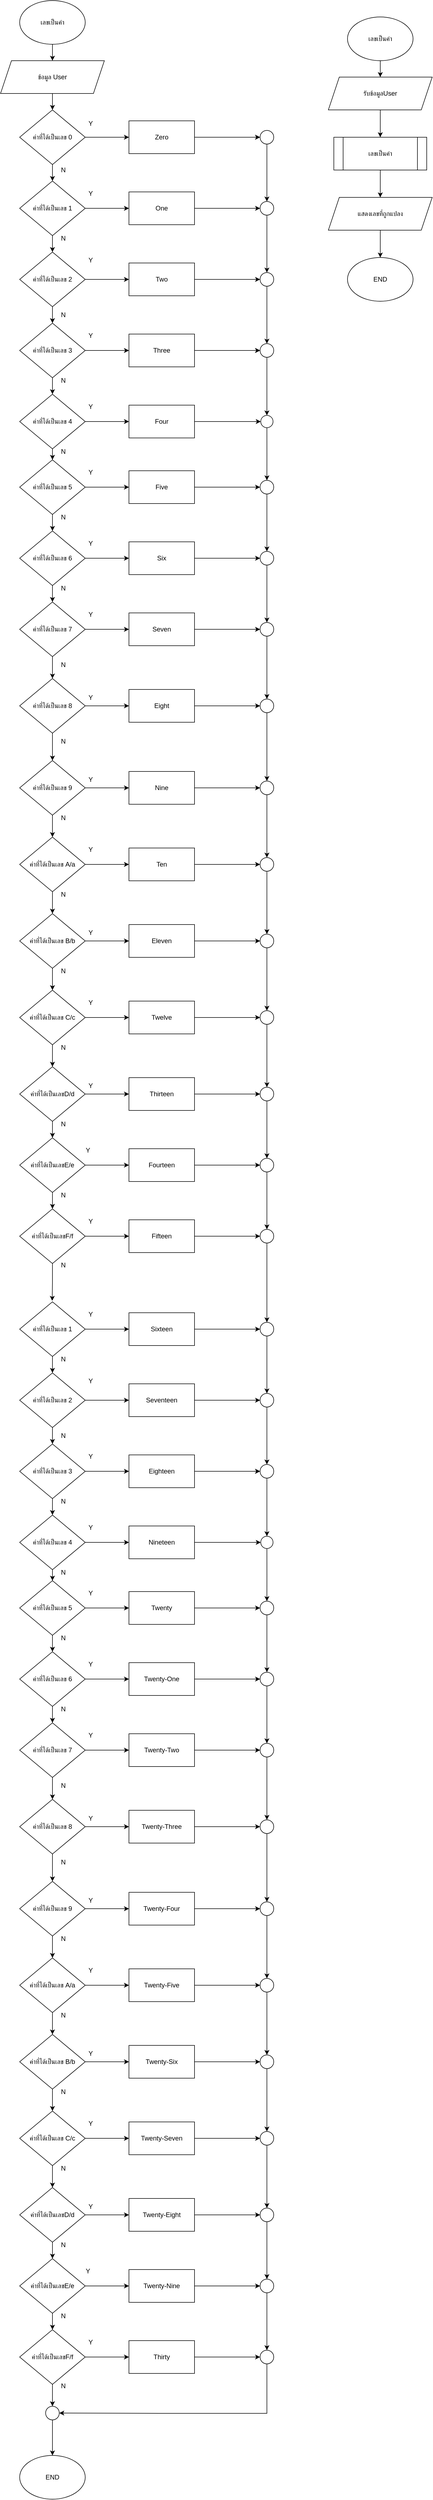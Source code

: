 <mxfile version="25.0.1">
  <diagram name="หน้า-1" id="XmQK2D80Lq1rRdNEfizT">
    <mxGraphModel dx="3207" dy="1067" grid="1" gridSize="10" guides="1" tooltips="1" connect="1" arrows="1" fold="1" page="1" pageScale="1" pageWidth="827" pageHeight="1169" math="0" shadow="0">
      <root>
        <mxCell id="0" />
        <mxCell id="1" parent="0" />
        <mxCell id="v022t3RNJI9IkPhm5vKd-1" value="" style="edgeStyle=orthogonalEdgeStyle;rounded=0;orthogonalLoop=1;jettySize=auto;html=1;" edge="1" parent="1" source="v022t3RNJI9IkPhm5vKd-2" target="v022t3RNJI9IkPhm5vKd-5">
          <mxGeometry relative="1" as="geometry" />
        </mxCell>
        <mxCell id="v022t3RNJI9IkPhm5vKd-2" value="เลขเป็นคำ" style="ellipse;whiteSpace=wrap;html=1;" vertex="1" parent="1">
          <mxGeometry x="-770" y="10" width="120" height="80" as="geometry" />
        </mxCell>
        <mxCell id="v022t3RNJI9IkPhm5vKd-4" value="" style="edgeStyle=orthogonalEdgeStyle;rounded=0;orthogonalLoop=1;jettySize=auto;html=1;" edge="1" parent="1" source="v022t3RNJI9IkPhm5vKd-5" target="v022t3RNJI9IkPhm5vKd-9">
          <mxGeometry relative="1" as="geometry" />
        </mxCell>
        <mxCell id="v022t3RNJI9IkPhm5vKd-5" value="ข้อมูล User" style="shape=parallelogram;perimeter=parallelogramPerimeter;whiteSpace=wrap;html=1;fixedSize=1;" vertex="1" parent="1">
          <mxGeometry x="-805" y="120" width="190" height="60" as="geometry" />
        </mxCell>
        <mxCell id="v022t3RNJI9IkPhm5vKd-6" value="" style="edgeStyle=orthogonalEdgeStyle;rounded=0;orthogonalLoop=1;jettySize=auto;html=1;" edge="1" parent="1" source="v022t3RNJI9IkPhm5vKd-9" target="v022t3RNJI9IkPhm5vKd-12">
          <mxGeometry relative="1" as="geometry" />
        </mxCell>
        <mxCell id="v022t3RNJI9IkPhm5vKd-7" value="" style="edgeStyle=orthogonalEdgeStyle;rounded=0;orthogonalLoop=1;jettySize=auto;html=1;" edge="1" parent="1" source="v022t3RNJI9IkPhm5vKd-9" target="v022t3RNJI9IkPhm5vKd-57">
          <mxGeometry relative="1" as="geometry" />
        </mxCell>
        <mxCell id="v022t3RNJI9IkPhm5vKd-8" value="" style="edgeStyle=orthogonalEdgeStyle;rounded=0;orthogonalLoop=1;jettySize=auto;html=1;" edge="1" parent="1" source="v022t3RNJI9IkPhm5vKd-122" target="v022t3RNJI9IkPhm5vKd-57">
          <mxGeometry relative="1" as="geometry" />
        </mxCell>
        <mxCell id="v022t3RNJI9IkPhm5vKd-9" value="ค่าที่ได้เป็นเลข 0" style="rhombus;whiteSpace=wrap;html=1;" vertex="1" parent="1">
          <mxGeometry x="-770" y="210" width="120" height="100" as="geometry" />
        </mxCell>
        <mxCell id="v022t3RNJI9IkPhm5vKd-10" value="" style="edgeStyle=orthogonalEdgeStyle;rounded=0;orthogonalLoop=1;jettySize=auto;html=1;" edge="1" parent="1" source="v022t3RNJI9IkPhm5vKd-12" target="v022t3RNJI9IkPhm5vKd-15">
          <mxGeometry relative="1" as="geometry" />
        </mxCell>
        <mxCell id="v022t3RNJI9IkPhm5vKd-11" value="" style="edgeStyle=orthogonalEdgeStyle;rounded=0;orthogonalLoop=1;jettySize=auto;html=1;" edge="1" parent="1" source="v022t3RNJI9IkPhm5vKd-124" target="v022t3RNJI9IkPhm5vKd-59">
          <mxGeometry relative="1" as="geometry" />
        </mxCell>
        <mxCell id="v022t3RNJI9IkPhm5vKd-12" value="ค่าที่ได้เป็นเลข 1" style="rhombus;whiteSpace=wrap;html=1;" vertex="1" parent="1">
          <mxGeometry x="-770" y="340" width="120" height="100" as="geometry" />
        </mxCell>
        <mxCell id="v022t3RNJI9IkPhm5vKd-13" value="" style="edgeStyle=orthogonalEdgeStyle;rounded=0;orthogonalLoop=1;jettySize=auto;html=1;" edge="1" parent="1" source="v022t3RNJI9IkPhm5vKd-15" target="v022t3RNJI9IkPhm5vKd-19">
          <mxGeometry relative="1" as="geometry" />
        </mxCell>
        <mxCell id="v022t3RNJI9IkPhm5vKd-14" value="" style="edgeStyle=orthogonalEdgeStyle;rounded=0;orthogonalLoop=1;jettySize=auto;html=1;" edge="1" parent="1" source="v022t3RNJI9IkPhm5vKd-127" target="v022t3RNJI9IkPhm5vKd-61">
          <mxGeometry relative="1" as="geometry" />
        </mxCell>
        <mxCell id="v022t3RNJI9IkPhm5vKd-15" value="ค่าที่ได้เป็นเลข 2" style="rhombus;whiteSpace=wrap;html=1;" vertex="1" parent="1">
          <mxGeometry x="-770" y="470" width="120" height="100" as="geometry" />
        </mxCell>
        <mxCell id="v022t3RNJI9IkPhm5vKd-16" value="" style="edgeStyle=orthogonalEdgeStyle;rounded=0;orthogonalLoop=1;jettySize=auto;html=1;" edge="1" parent="1" source="v022t3RNJI9IkPhm5vKd-19" target="v022t3RNJI9IkPhm5vKd-25">
          <mxGeometry relative="1" as="geometry" />
        </mxCell>
        <mxCell id="v022t3RNJI9IkPhm5vKd-17" value="" style="edgeStyle=orthogonalEdgeStyle;rounded=0;orthogonalLoop=1;jettySize=auto;html=1;" edge="1" parent="1" source="v022t3RNJI9IkPhm5vKd-19" target="v022t3RNJI9IkPhm5vKd-63">
          <mxGeometry relative="1" as="geometry" />
        </mxCell>
        <mxCell id="v022t3RNJI9IkPhm5vKd-18" value="" style="edgeStyle=orthogonalEdgeStyle;rounded=0;orthogonalLoop=1;jettySize=auto;html=1;" edge="1" parent="1" source="v022t3RNJI9IkPhm5vKd-129" target="v022t3RNJI9IkPhm5vKd-63">
          <mxGeometry relative="1" as="geometry" />
        </mxCell>
        <mxCell id="v022t3RNJI9IkPhm5vKd-19" value="ค่าที่ได้เป็นเลข 3" style="rhombus;whiteSpace=wrap;html=1;" vertex="1" parent="1">
          <mxGeometry x="-770" y="600" width="120" height="100" as="geometry" />
        </mxCell>
        <mxCell id="v022t3RNJI9IkPhm5vKd-20" value="" style="edgeStyle=orthogonalEdgeStyle;rounded=0;orthogonalLoop=1;jettySize=auto;html=1;" edge="1" parent="1" source="v022t3RNJI9IkPhm5vKd-22" target="v022t3RNJI9IkPhm5vKd-31">
          <mxGeometry relative="1" as="geometry" />
        </mxCell>
        <mxCell id="v022t3RNJI9IkPhm5vKd-21" value="" style="edgeStyle=orthogonalEdgeStyle;rounded=0;orthogonalLoop=1;jettySize=auto;html=1;" edge="1" parent="1" source="v022t3RNJI9IkPhm5vKd-133" target="v022t3RNJI9IkPhm5vKd-67">
          <mxGeometry relative="1" as="geometry" />
        </mxCell>
        <mxCell id="v022t3RNJI9IkPhm5vKd-22" value="ค่าที่ได้เป็นเลข 5" style="rhombus;whiteSpace=wrap;html=1;" vertex="1" parent="1">
          <mxGeometry x="-770" y="850" width="120" height="100" as="geometry" />
        </mxCell>
        <mxCell id="v022t3RNJI9IkPhm5vKd-23" value="" style="edgeStyle=orthogonalEdgeStyle;rounded=0;orthogonalLoop=1;jettySize=auto;html=1;" edge="1" parent="1" source="v022t3RNJI9IkPhm5vKd-25" target="v022t3RNJI9IkPhm5vKd-22">
          <mxGeometry relative="1" as="geometry" />
        </mxCell>
        <mxCell id="v022t3RNJI9IkPhm5vKd-24" value="" style="edgeStyle=orthogonalEdgeStyle;rounded=0;orthogonalLoop=1;jettySize=auto;html=1;" edge="1" parent="1" source="v022t3RNJI9IkPhm5vKd-131" target="v022t3RNJI9IkPhm5vKd-65">
          <mxGeometry relative="1" as="geometry" />
        </mxCell>
        <mxCell id="v022t3RNJI9IkPhm5vKd-25" value="ค่าที่ได้เป็นเลข 4" style="rhombus;whiteSpace=wrap;html=1;" vertex="1" parent="1">
          <mxGeometry x="-770" y="730" width="120" height="100" as="geometry" />
        </mxCell>
        <mxCell id="v022t3RNJI9IkPhm5vKd-26" value="" style="edgeStyle=orthogonalEdgeStyle;rounded=0;orthogonalLoop=1;jettySize=auto;html=1;" edge="1" parent="1" source="v022t3RNJI9IkPhm5vKd-28" target="v022t3RNJI9IkPhm5vKd-34">
          <mxGeometry relative="1" as="geometry" />
        </mxCell>
        <mxCell id="v022t3RNJI9IkPhm5vKd-27" value="" style="edgeStyle=orthogonalEdgeStyle;rounded=0;orthogonalLoop=1;jettySize=auto;html=1;" edge="1" parent="1" source="v022t3RNJI9IkPhm5vKd-137" target="v022t3RNJI9IkPhm5vKd-71">
          <mxGeometry relative="1" as="geometry" />
        </mxCell>
        <mxCell id="v022t3RNJI9IkPhm5vKd-28" value="ค่าที่ได้เป็นเลข 7" style="rhombus;whiteSpace=wrap;html=1;" vertex="1" parent="1">
          <mxGeometry x="-770" y="1110" width="120" height="100" as="geometry" />
        </mxCell>
        <mxCell id="v022t3RNJI9IkPhm5vKd-29" value="" style="edgeStyle=orthogonalEdgeStyle;rounded=0;orthogonalLoop=1;jettySize=auto;html=1;" edge="1" parent="1" source="v022t3RNJI9IkPhm5vKd-31" target="v022t3RNJI9IkPhm5vKd-28">
          <mxGeometry relative="1" as="geometry" />
        </mxCell>
        <mxCell id="v022t3RNJI9IkPhm5vKd-30" value="" style="edgeStyle=orthogonalEdgeStyle;rounded=0;orthogonalLoop=1;jettySize=auto;html=1;" edge="1" parent="1" source="v022t3RNJI9IkPhm5vKd-135" target="v022t3RNJI9IkPhm5vKd-69">
          <mxGeometry relative="1" as="geometry" />
        </mxCell>
        <mxCell id="v022t3RNJI9IkPhm5vKd-31" value="ค่าที่ได้เป็นเลข 6" style="rhombus;whiteSpace=wrap;html=1;" vertex="1" parent="1">
          <mxGeometry x="-770" y="980" width="120" height="100" as="geometry" />
        </mxCell>
        <mxCell id="v022t3RNJI9IkPhm5vKd-32" value="" style="edgeStyle=orthogonalEdgeStyle;rounded=0;orthogonalLoop=1;jettySize=auto;html=1;" edge="1" parent="1" source="v022t3RNJI9IkPhm5vKd-34" target="v022t3RNJI9IkPhm5vKd-37">
          <mxGeometry relative="1" as="geometry" />
        </mxCell>
        <mxCell id="v022t3RNJI9IkPhm5vKd-33" value="" style="edgeStyle=orthogonalEdgeStyle;rounded=0;orthogonalLoop=1;jettySize=auto;html=1;" edge="1" parent="1" source="v022t3RNJI9IkPhm5vKd-139" target="v022t3RNJI9IkPhm5vKd-73">
          <mxGeometry relative="1" as="geometry" />
        </mxCell>
        <mxCell id="v022t3RNJI9IkPhm5vKd-34" value="ค่าที่ได้เป็นเลข 8" style="rhombus;whiteSpace=wrap;html=1;" vertex="1" parent="1">
          <mxGeometry x="-770" y="1250" width="120" height="100" as="geometry" />
        </mxCell>
        <mxCell id="v022t3RNJI9IkPhm5vKd-35" value="" style="edgeStyle=orthogonalEdgeStyle;rounded=0;orthogonalLoop=1;jettySize=auto;html=1;" edge="1" parent="1" source="v022t3RNJI9IkPhm5vKd-37" target="v022t3RNJI9IkPhm5vKd-40">
          <mxGeometry relative="1" as="geometry" />
        </mxCell>
        <mxCell id="v022t3RNJI9IkPhm5vKd-36" value="" style="edgeStyle=orthogonalEdgeStyle;rounded=0;orthogonalLoop=1;jettySize=auto;html=1;" edge="1" parent="1" source="v022t3RNJI9IkPhm5vKd-141" target="v022t3RNJI9IkPhm5vKd-75">
          <mxGeometry relative="1" as="geometry" />
        </mxCell>
        <mxCell id="v022t3RNJI9IkPhm5vKd-37" value="ค่าที่ได้เป็นเลข 9" style="rhombus;whiteSpace=wrap;html=1;" vertex="1" parent="1">
          <mxGeometry x="-770" y="1400" width="120" height="100" as="geometry" />
        </mxCell>
        <mxCell id="v022t3RNJI9IkPhm5vKd-38" value="" style="edgeStyle=orthogonalEdgeStyle;rounded=0;orthogonalLoop=1;jettySize=auto;html=1;" edge="1" parent="1" source="v022t3RNJI9IkPhm5vKd-40" target="v022t3RNJI9IkPhm5vKd-43">
          <mxGeometry relative="1" as="geometry" />
        </mxCell>
        <mxCell id="v022t3RNJI9IkPhm5vKd-39" value="" style="edgeStyle=orthogonalEdgeStyle;rounded=0;orthogonalLoop=1;jettySize=auto;html=1;" edge="1" parent="1" source="v022t3RNJI9IkPhm5vKd-143" target="v022t3RNJI9IkPhm5vKd-77">
          <mxGeometry relative="1" as="geometry" />
        </mxCell>
        <mxCell id="v022t3RNJI9IkPhm5vKd-40" value="ค่าที่ได้เป็นเลข A/a" style="rhombus;whiteSpace=wrap;html=1;" vertex="1" parent="1">
          <mxGeometry x="-770" y="1540" width="120" height="100" as="geometry" />
        </mxCell>
        <mxCell id="v022t3RNJI9IkPhm5vKd-41" value="" style="edgeStyle=orthogonalEdgeStyle;rounded=0;orthogonalLoop=1;jettySize=auto;html=1;" edge="1" parent="1" source="v022t3RNJI9IkPhm5vKd-43" target="v022t3RNJI9IkPhm5vKd-46">
          <mxGeometry relative="1" as="geometry" />
        </mxCell>
        <mxCell id="v022t3RNJI9IkPhm5vKd-42" value="" style="edgeStyle=orthogonalEdgeStyle;rounded=0;orthogonalLoop=1;jettySize=auto;html=1;" edge="1" parent="1" source="v022t3RNJI9IkPhm5vKd-145" target="v022t3RNJI9IkPhm5vKd-79">
          <mxGeometry relative="1" as="geometry" />
        </mxCell>
        <mxCell id="v022t3RNJI9IkPhm5vKd-43" value="ค่าที่ได้เป็นเลข B/b" style="rhombus;whiteSpace=wrap;html=1;" vertex="1" parent="1">
          <mxGeometry x="-770" y="1680" width="120" height="100" as="geometry" />
        </mxCell>
        <mxCell id="v022t3RNJI9IkPhm5vKd-44" value="" style="edgeStyle=orthogonalEdgeStyle;rounded=0;orthogonalLoop=1;jettySize=auto;html=1;" edge="1" parent="1" source="v022t3RNJI9IkPhm5vKd-46" target="v022t3RNJI9IkPhm5vKd-49">
          <mxGeometry relative="1" as="geometry" />
        </mxCell>
        <mxCell id="v022t3RNJI9IkPhm5vKd-45" value="" style="edgeStyle=orthogonalEdgeStyle;rounded=0;orthogonalLoop=1;jettySize=auto;html=1;" edge="1" parent="1" source="v022t3RNJI9IkPhm5vKd-147" target="v022t3RNJI9IkPhm5vKd-81">
          <mxGeometry relative="1" as="geometry" />
        </mxCell>
        <mxCell id="v022t3RNJI9IkPhm5vKd-46" value="ค่าที่ได้เป็นเลข C/c" style="rhombus;whiteSpace=wrap;html=1;" vertex="1" parent="1">
          <mxGeometry x="-770" y="1820" width="120" height="100" as="geometry" />
        </mxCell>
        <mxCell id="v022t3RNJI9IkPhm5vKd-47" value="" style="edgeStyle=orthogonalEdgeStyle;rounded=0;orthogonalLoop=1;jettySize=auto;html=1;" edge="1" parent="1" source="v022t3RNJI9IkPhm5vKd-49" target="v022t3RNJI9IkPhm5vKd-52">
          <mxGeometry relative="1" as="geometry" />
        </mxCell>
        <mxCell id="v022t3RNJI9IkPhm5vKd-48" value="" style="edgeStyle=orthogonalEdgeStyle;rounded=0;orthogonalLoop=1;jettySize=auto;html=1;" edge="1" parent="1" source="v022t3RNJI9IkPhm5vKd-149" target="v022t3RNJI9IkPhm5vKd-83">
          <mxGeometry relative="1" as="geometry" />
        </mxCell>
        <mxCell id="v022t3RNJI9IkPhm5vKd-49" value="ค่าที่ได้เป็นเลขD/d" style="rhombus;whiteSpace=wrap;html=1;" vertex="1" parent="1">
          <mxGeometry x="-770" y="1960" width="120" height="100" as="geometry" />
        </mxCell>
        <mxCell id="v022t3RNJI9IkPhm5vKd-50" value="" style="edgeStyle=orthogonalEdgeStyle;rounded=0;orthogonalLoop=1;jettySize=auto;html=1;" edge="1" parent="1" source="v022t3RNJI9IkPhm5vKd-52" target="v022t3RNJI9IkPhm5vKd-55">
          <mxGeometry relative="1" as="geometry" />
        </mxCell>
        <mxCell id="v022t3RNJI9IkPhm5vKd-51" value="" style="edgeStyle=orthogonalEdgeStyle;rounded=0;orthogonalLoop=1;jettySize=auto;html=1;" edge="1" parent="1" source="v022t3RNJI9IkPhm5vKd-151" target="v022t3RNJI9IkPhm5vKd-85">
          <mxGeometry relative="1" as="geometry" />
        </mxCell>
        <mxCell id="v022t3RNJI9IkPhm5vKd-52" value="ค่าที่ได้เป็นเลขE/e" style="rhombus;whiteSpace=wrap;html=1;" vertex="1" parent="1">
          <mxGeometry x="-770" y="2090" width="120" height="100" as="geometry" />
        </mxCell>
        <mxCell id="v022t3RNJI9IkPhm5vKd-53" value="" style="edgeStyle=orthogonalEdgeStyle;rounded=0;orthogonalLoop=1;jettySize=auto;html=1;entryX=0.496;entryY=-0.018;entryDx=0;entryDy=0;entryPerimeter=0;" edge="1" parent="1" source="v022t3RNJI9IkPhm5vKd-55" target="v022t3RNJI9IkPhm5vKd-157">
          <mxGeometry relative="1" as="geometry">
            <mxPoint x="-710" y="2360" as="targetPoint" />
          </mxGeometry>
        </mxCell>
        <mxCell id="v022t3RNJI9IkPhm5vKd-54" value="" style="edgeStyle=orthogonalEdgeStyle;rounded=0;orthogonalLoop=1;jettySize=auto;html=1;" edge="1" parent="1" source="v022t3RNJI9IkPhm5vKd-153" target="v022t3RNJI9IkPhm5vKd-87">
          <mxGeometry relative="1" as="geometry" />
        </mxCell>
        <mxCell id="v022t3RNJI9IkPhm5vKd-55" value="ค่าที่ได้เป็นเลขF/f" style="rhombus;whiteSpace=wrap;html=1;" vertex="1" parent="1">
          <mxGeometry x="-770" y="2220" width="120" height="100" as="geometry" />
        </mxCell>
        <mxCell id="v022t3RNJI9IkPhm5vKd-56" value="" style="edgeStyle=orthogonalEdgeStyle;rounded=0;orthogonalLoop=1;jettySize=auto;html=1;" edge="1" parent="1" source="v022t3RNJI9IkPhm5vKd-57" target="v022t3RNJI9IkPhm5vKd-59">
          <mxGeometry relative="1" as="geometry" />
        </mxCell>
        <mxCell id="v022t3RNJI9IkPhm5vKd-57" value="" style="ellipse;whiteSpace=wrap;html=1;aspect=fixed;" vertex="1" parent="1">
          <mxGeometry x="-330" y="247.5" width="25" height="25" as="geometry" />
        </mxCell>
        <mxCell id="v022t3RNJI9IkPhm5vKd-58" value="" style="edgeStyle=orthogonalEdgeStyle;rounded=0;orthogonalLoop=1;jettySize=auto;html=1;" edge="1" parent="1" source="v022t3RNJI9IkPhm5vKd-59" target="v022t3RNJI9IkPhm5vKd-61">
          <mxGeometry relative="1" as="geometry" />
        </mxCell>
        <mxCell id="v022t3RNJI9IkPhm5vKd-59" value="" style="ellipse;whiteSpace=wrap;html=1;aspect=fixed;" vertex="1" parent="1">
          <mxGeometry x="-330" y="377.5" width="25" height="25" as="geometry" />
        </mxCell>
        <mxCell id="v022t3RNJI9IkPhm5vKd-60" value="" style="edgeStyle=orthogonalEdgeStyle;rounded=0;orthogonalLoop=1;jettySize=auto;html=1;" edge="1" parent="1" source="v022t3RNJI9IkPhm5vKd-61" target="v022t3RNJI9IkPhm5vKd-63">
          <mxGeometry relative="1" as="geometry" />
        </mxCell>
        <mxCell id="v022t3RNJI9IkPhm5vKd-61" value="" style="ellipse;whiteSpace=wrap;html=1;aspect=fixed;" vertex="1" parent="1">
          <mxGeometry x="-330" y="507.5" width="25" height="25" as="geometry" />
        </mxCell>
        <mxCell id="v022t3RNJI9IkPhm5vKd-62" value="" style="edgeStyle=orthogonalEdgeStyle;rounded=0;orthogonalLoop=1;jettySize=auto;html=1;" edge="1" parent="1" source="v022t3RNJI9IkPhm5vKd-63" target="v022t3RNJI9IkPhm5vKd-65">
          <mxGeometry relative="1" as="geometry" />
        </mxCell>
        <mxCell id="v022t3RNJI9IkPhm5vKd-63" value="" style="ellipse;whiteSpace=wrap;html=1;aspect=fixed;" vertex="1" parent="1">
          <mxGeometry x="-330" y="637.5" width="25" height="25" as="geometry" />
        </mxCell>
        <mxCell id="v022t3RNJI9IkPhm5vKd-64" value="" style="edgeStyle=orthogonalEdgeStyle;rounded=0;orthogonalLoop=1;jettySize=auto;html=1;" edge="1" parent="1" source="v022t3RNJI9IkPhm5vKd-65" target="v022t3RNJI9IkPhm5vKd-67">
          <mxGeometry relative="1" as="geometry" />
        </mxCell>
        <mxCell id="v022t3RNJI9IkPhm5vKd-65" value="" style="ellipse;whiteSpace=wrap;html=1;aspect=fixed;" vertex="1" parent="1">
          <mxGeometry x="-328.75" y="768.75" width="22.5" height="22.5" as="geometry" />
        </mxCell>
        <mxCell id="v022t3RNJI9IkPhm5vKd-66" value="" style="edgeStyle=orthogonalEdgeStyle;rounded=0;orthogonalLoop=1;jettySize=auto;html=1;" edge="1" parent="1" source="v022t3RNJI9IkPhm5vKd-67" target="v022t3RNJI9IkPhm5vKd-69">
          <mxGeometry relative="1" as="geometry" />
        </mxCell>
        <mxCell id="v022t3RNJI9IkPhm5vKd-67" value="" style="ellipse;whiteSpace=wrap;html=1;aspect=fixed;" vertex="1" parent="1">
          <mxGeometry x="-330" y="887.5" width="25" height="25" as="geometry" />
        </mxCell>
        <mxCell id="v022t3RNJI9IkPhm5vKd-68" value="" style="edgeStyle=orthogonalEdgeStyle;rounded=0;orthogonalLoop=1;jettySize=auto;html=1;" edge="1" parent="1" source="v022t3RNJI9IkPhm5vKd-69" target="v022t3RNJI9IkPhm5vKd-71">
          <mxGeometry relative="1" as="geometry" />
        </mxCell>
        <mxCell id="v022t3RNJI9IkPhm5vKd-69" value="" style="ellipse;whiteSpace=wrap;html=1;aspect=fixed;" vertex="1" parent="1">
          <mxGeometry x="-330" y="1017.5" width="25" height="25" as="geometry" />
        </mxCell>
        <mxCell id="v022t3RNJI9IkPhm5vKd-70" value="" style="edgeStyle=orthogonalEdgeStyle;rounded=0;orthogonalLoop=1;jettySize=auto;html=1;" edge="1" parent="1" source="v022t3RNJI9IkPhm5vKd-71" target="v022t3RNJI9IkPhm5vKd-73">
          <mxGeometry relative="1" as="geometry" />
        </mxCell>
        <mxCell id="v022t3RNJI9IkPhm5vKd-71" value="" style="ellipse;whiteSpace=wrap;html=1;aspect=fixed;" vertex="1" parent="1">
          <mxGeometry x="-330" y="1147.5" width="25" height="25" as="geometry" />
        </mxCell>
        <mxCell id="v022t3RNJI9IkPhm5vKd-72" style="edgeStyle=orthogonalEdgeStyle;rounded=0;orthogonalLoop=1;jettySize=auto;html=1;entryX=0.5;entryY=0;entryDx=0;entryDy=0;" edge="1" parent="1" source="v022t3RNJI9IkPhm5vKd-73" target="v022t3RNJI9IkPhm5vKd-75">
          <mxGeometry relative="1" as="geometry" />
        </mxCell>
        <mxCell id="v022t3RNJI9IkPhm5vKd-73" value="" style="ellipse;whiteSpace=wrap;html=1;aspect=fixed;" vertex="1" parent="1">
          <mxGeometry x="-330" y="1287.5" width="25" height="25" as="geometry" />
        </mxCell>
        <mxCell id="v022t3RNJI9IkPhm5vKd-74" value="" style="edgeStyle=orthogonalEdgeStyle;rounded=0;orthogonalLoop=1;jettySize=auto;html=1;" edge="1" parent="1" source="v022t3RNJI9IkPhm5vKd-75" target="v022t3RNJI9IkPhm5vKd-77">
          <mxGeometry relative="1" as="geometry" />
        </mxCell>
        <mxCell id="v022t3RNJI9IkPhm5vKd-75" value="" style="ellipse;whiteSpace=wrap;html=1;aspect=fixed;" vertex="1" parent="1">
          <mxGeometry x="-330" y="1437.5" width="25" height="25" as="geometry" />
        </mxCell>
        <mxCell id="v022t3RNJI9IkPhm5vKd-76" value="" style="edgeStyle=orthogonalEdgeStyle;rounded=0;orthogonalLoop=1;jettySize=auto;html=1;" edge="1" parent="1" source="v022t3RNJI9IkPhm5vKd-77" target="v022t3RNJI9IkPhm5vKd-79">
          <mxGeometry relative="1" as="geometry" />
        </mxCell>
        <mxCell id="v022t3RNJI9IkPhm5vKd-77" value="" style="ellipse;whiteSpace=wrap;html=1;aspect=fixed;" vertex="1" parent="1">
          <mxGeometry x="-330" y="1577.5" width="25" height="25" as="geometry" />
        </mxCell>
        <mxCell id="v022t3RNJI9IkPhm5vKd-78" value="" style="edgeStyle=orthogonalEdgeStyle;rounded=0;orthogonalLoop=1;jettySize=auto;html=1;" edge="1" parent="1" source="v022t3RNJI9IkPhm5vKd-79" target="v022t3RNJI9IkPhm5vKd-81">
          <mxGeometry relative="1" as="geometry" />
        </mxCell>
        <mxCell id="v022t3RNJI9IkPhm5vKd-79" value="" style="ellipse;whiteSpace=wrap;html=1;aspect=fixed;" vertex="1" parent="1">
          <mxGeometry x="-330" y="1717.5" width="25" height="25" as="geometry" />
        </mxCell>
        <mxCell id="v022t3RNJI9IkPhm5vKd-80" value="" style="edgeStyle=orthogonalEdgeStyle;rounded=0;orthogonalLoop=1;jettySize=auto;html=1;" edge="1" parent="1" source="v022t3RNJI9IkPhm5vKd-81" target="v022t3RNJI9IkPhm5vKd-83">
          <mxGeometry relative="1" as="geometry" />
        </mxCell>
        <mxCell id="v022t3RNJI9IkPhm5vKd-81" value="" style="ellipse;whiteSpace=wrap;html=1;aspect=fixed;" vertex="1" parent="1">
          <mxGeometry x="-330" y="1857.5" width="25" height="25" as="geometry" />
        </mxCell>
        <mxCell id="v022t3RNJI9IkPhm5vKd-82" value="" style="edgeStyle=orthogonalEdgeStyle;rounded=0;orthogonalLoop=1;jettySize=auto;html=1;" edge="1" parent="1" source="v022t3RNJI9IkPhm5vKd-83" target="v022t3RNJI9IkPhm5vKd-85">
          <mxGeometry relative="1" as="geometry" />
        </mxCell>
        <mxCell id="v022t3RNJI9IkPhm5vKd-83" value="" style="ellipse;whiteSpace=wrap;html=1;aspect=fixed;" vertex="1" parent="1">
          <mxGeometry x="-330" y="1997.5" width="25" height="25" as="geometry" />
        </mxCell>
        <mxCell id="v022t3RNJI9IkPhm5vKd-84" value="" style="edgeStyle=orthogonalEdgeStyle;rounded=0;orthogonalLoop=1;jettySize=auto;html=1;" edge="1" parent="1" source="v022t3RNJI9IkPhm5vKd-85" target="v022t3RNJI9IkPhm5vKd-87">
          <mxGeometry relative="1" as="geometry" />
        </mxCell>
        <mxCell id="v022t3RNJI9IkPhm5vKd-85" value="" style="ellipse;whiteSpace=wrap;html=1;aspect=fixed;" vertex="1" parent="1">
          <mxGeometry x="-330" y="2127.5" width="25" height="25" as="geometry" />
        </mxCell>
        <mxCell id="v022t3RNJI9IkPhm5vKd-291" style="edgeStyle=orthogonalEdgeStyle;rounded=0;orthogonalLoop=1;jettySize=auto;html=1;entryX=0.5;entryY=0;entryDx=0;entryDy=0;" edge="1" parent="1" source="v022t3RNJI9IkPhm5vKd-87" target="v022t3RNJI9IkPhm5vKd-202">
          <mxGeometry relative="1" as="geometry" />
        </mxCell>
        <mxCell id="v022t3RNJI9IkPhm5vKd-87" value="" style="ellipse;whiteSpace=wrap;html=1;aspect=fixed;" vertex="1" parent="1">
          <mxGeometry x="-330" y="2257.5" width="25" height="25" as="geometry" />
        </mxCell>
        <mxCell id="v022t3RNJI9IkPhm5vKd-90" value="N" style="text;html=1;align=center;verticalAlign=middle;whiteSpace=wrap;rounded=0;" vertex="1" parent="1">
          <mxGeometry x="-720" y="305" width="60" height="30" as="geometry" />
        </mxCell>
        <mxCell id="v022t3RNJI9IkPhm5vKd-91" value="N" style="text;html=1;align=center;verticalAlign=middle;whiteSpace=wrap;rounded=0;" vertex="1" parent="1">
          <mxGeometry x="-720" y="430" width="60" height="30" as="geometry" />
        </mxCell>
        <mxCell id="v022t3RNJI9IkPhm5vKd-92" value="N" style="text;html=1;align=center;verticalAlign=middle;whiteSpace=wrap;rounded=0;" vertex="1" parent="1">
          <mxGeometry x="-720" y="570" width="60" height="30" as="geometry" />
        </mxCell>
        <mxCell id="v022t3RNJI9IkPhm5vKd-93" value="N" style="text;html=1;align=center;verticalAlign=middle;whiteSpace=wrap;rounded=0;" vertex="1" parent="1">
          <mxGeometry x="-720" y="690" width="60" height="30" as="geometry" />
        </mxCell>
        <mxCell id="v022t3RNJI9IkPhm5vKd-94" value="N" style="text;html=1;align=center;verticalAlign=middle;whiteSpace=wrap;rounded=0;" vertex="1" parent="1">
          <mxGeometry x="-720" y="820" width="60" height="30" as="geometry" />
        </mxCell>
        <mxCell id="v022t3RNJI9IkPhm5vKd-95" value="N" style="text;html=1;align=center;verticalAlign=middle;whiteSpace=wrap;rounded=0;" vertex="1" parent="1">
          <mxGeometry x="-720" y="940" width="60" height="30" as="geometry" />
        </mxCell>
        <mxCell id="v022t3RNJI9IkPhm5vKd-96" value="N" style="text;html=1;align=center;verticalAlign=middle;whiteSpace=wrap;rounded=0;" vertex="1" parent="1">
          <mxGeometry x="-720" y="1070" width="60" height="30" as="geometry" />
        </mxCell>
        <mxCell id="v022t3RNJI9IkPhm5vKd-97" value="N" style="text;html=1;align=center;verticalAlign=middle;whiteSpace=wrap;rounded=0;" vertex="1" parent="1">
          <mxGeometry x="-720" y="1210" width="60" height="30" as="geometry" />
        </mxCell>
        <mxCell id="v022t3RNJI9IkPhm5vKd-98" value="N" style="text;html=1;align=center;verticalAlign=middle;whiteSpace=wrap;rounded=0;" vertex="1" parent="1">
          <mxGeometry x="-720" y="1350" width="60" height="30" as="geometry" />
        </mxCell>
        <mxCell id="v022t3RNJI9IkPhm5vKd-99" value="N" style="text;html=1;align=center;verticalAlign=middle;whiteSpace=wrap;rounded=0;" vertex="1" parent="1">
          <mxGeometry x="-720" y="1490" width="60" height="30" as="geometry" />
        </mxCell>
        <mxCell id="v022t3RNJI9IkPhm5vKd-100" value="N" style="text;html=1;align=center;verticalAlign=middle;whiteSpace=wrap;rounded=0;" vertex="1" parent="1">
          <mxGeometry x="-720" y="1630" width="60" height="30" as="geometry" />
        </mxCell>
        <mxCell id="v022t3RNJI9IkPhm5vKd-101" value="N" style="text;html=1;align=center;verticalAlign=middle;whiteSpace=wrap;rounded=0;" vertex="1" parent="1">
          <mxGeometry x="-720" y="1770" width="60" height="30" as="geometry" />
        </mxCell>
        <mxCell id="v022t3RNJI9IkPhm5vKd-102" value="N" style="text;html=1;align=center;verticalAlign=middle;whiteSpace=wrap;rounded=0;" vertex="1" parent="1">
          <mxGeometry x="-720" y="1910" width="60" height="30" as="geometry" />
        </mxCell>
        <mxCell id="v022t3RNJI9IkPhm5vKd-103" value="N" style="text;html=1;align=center;verticalAlign=middle;whiteSpace=wrap;rounded=0;" vertex="1" parent="1">
          <mxGeometry x="-720" y="2050" width="60" height="30" as="geometry" />
        </mxCell>
        <mxCell id="v022t3RNJI9IkPhm5vKd-104" value="N" style="text;html=1;align=center;verticalAlign=middle;whiteSpace=wrap;rounded=0;" vertex="1" parent="1">
          <mxGeometry x="-720" y="2180" width="60" height="30" as="geometry" />
        </mxCell>
        <mxCell id="v022t3RNJI9IkPhm5vKd-105" value="N" style="text;html=1;align=center;verticalAlign=middle;whiteSpace=wrap;rounded=0;" vertex="1" parent="1">
          <mxGeometry x="-720" y="2308" width="60" height="30" as="geometry" />
        </mxCell>
        <mxCell id="v022t3RNJI9IkPhm5vKd-106" value="Y" style="text;html=1;align=center;verticalAlign=middle;whiteSpace=wrap;rounded=0;" vertex="1" parent="1">
          <mxGeometry x="-670" y="2227.5" width="60" height="30" as="geometry" />
        </mxCell>
        <mxCell id="v022t3RNJI9IkPhm5vKd-107" value="Y" style="text;html=1;align=center;verticalAlign=middle;whiteSpace=wrap;rounded=0;" vertex="1" parent="1">
          <mxGeometry x="-670" y="1980" width="60" height="30" as="geometry" />
        </mxCell>
        <mxCell id="v022t3RNJI9IkPhm5vKd-108" value="Y" style="text;html=1;align=center;verticalAlign=middle;whiteSpace=wrap;rounded=0;" vertex="1" parent="1">
          <mxGeometry x="-670" y="1827.5" width="60" height="30" as="geometry" />
        </mxCell>
        <mxCell id="v022t3RNJI9IkPhm5vKd-109" value="Y" style="text;html=1;align=center;verticalAlign=middle;whiteSpace=wrap;rounded=0;" vertex="1" parent="1">
          <mxGeometry x="-670" y="1700" width="60" height="30" as="geometry" />
        </mxCell>
        <mxCell id="v022t3RNJI9IkPhm5vKd-110" value="Y" style="text;html=1;align=center;verticalAlign=middle;whiteSpace=wrap;rounded=0;" vertex="1" parent="1">
          <mxGeometry x="-670" y="1547.5" width="60" height="30" as="geometry" />
        </mxCell>
        <mxCell id="v022t3RNJI9IkPhm5vKd-111" value="Y" style="text;html=1;align=center;verticalAlign=middle;whiteSpace=wrap;rounded=0;" vertex="1" parent="1">
          <mxGeometry x="-670" y="1420" width="60" height="30" as="geometry" />
        </mxCell>
        <mxCell id="v022t3RNJI9IkPhm5vKd-112" value="Y" style="text;html=1;align=center;verticalAlign=middle;whiteSpace=wrap;rounded=0;" vertex="1" parent="1">
          <mxGeometry x="-670" y="1270" width="60" height="30" as="geometry" />
        </mxCell>
        <mxCell id="v022t3RNJI9IkPhm5vKd-113" value="Y" style="text;html=1;align=center;verticalAlign=middle;whiteSpace=wrap;rounded=0;" vertex="1" parent="1">
          <mxGeometry x="-670" y="1117.5" width="60" height="30" as="geometry" />
        </mxCell>
        <mxCell id="v022t3RNJI9IkPhm5vKd-114" value="Y" style="text;html=1;align=center;verticalAlign=middle;whiteSpace=wrap;rounded=0;" vertex="1" parent="1">
          <mxGeometry x="-670" y="987.5" width="60" height="30" as="geometry" />
        </mxCell>
        <mxCell id="v022t3RNJI9IkPhm5vKd-115" value="Y" style="text;html=1;align=center;verticalAlign=middle;whiteSpace=wrap;rounded=0;" vertex="1" parent="1">
          <mxGeometry x="-670" y="857.5" width="60" height="30" as="geometry" />
        </mxCell>
        <mxCell id="v022t3RNJI9IkPhm5vKd-116" value="Y" style="text;html=1;align=center;verticalAlign=middle;whiteSpace=wrap;rounded=0;" vertex="1" parent="1">
          <mxGeometry x="-670" y="737.5" width="60" height="30" as="geometry" />
        </mxCell>
        <mxCell id="v022t3RNJI9IkPhm5vKd-117" value="Y" style="text;html=1;align=center;verticalAlign=middle;whiteSpace=wrap;rounded=0;" vertex="1" parent="1">
          <mxGeometry x="-670" y="607.5" width="60" height="30" as="geometry" />
        </mxCell>
        <mxCell id="v022t3RNJI9IkPhm5vKd-118" value="Y" style="text;html=1;align=center;verticalAlign=middle;whiteSpace=wrap;rounded=0;" vertex="1" parent="1">
          <mxGeometry x="-670" y="220" width="60" height="30" as="geometry" />
        </mxCell>
        <mxCell id="v022t3RNJI9IkPhm5vKd-119" value="Y" style="text;html=1;align=center;verticalAlign=middle;whiteSpace=wrap;rounded=0;" vertex="1" parent="1">
          <mxGeometry x="-670" y="470" width="60" height="30" as="geometry" />
        </mxCell>
        <mxCell id="v022t3RNJI9IkPhm5vKd-120" value="Y" style="text;html=1;align=center;verticalAlign=middle;whiteSpace=wrap;rounded=0;" vertex="1" parent="1">
          <mxGeometry x="-670" y="347.5" width="60" height="30" as="geometry" />
        </mxCell>
        <mxCell id="v022t3RNJI9IkPhm5vKd-121" value="" style="edgeStyle=orthogonalEdgeStyle;rounded=0;orthogonalLoop=1;jettySize=auto;html=1;" edge="1" parent="1" source="v022t3RNJI9IkPhm5vKd-9" target="v022t3RNJI9IkPhm5vKd-122">
          <mxGeometry relative="1" as="geometry">
            <mxPoint x="-650" y="260" as="sourcePoint" />
            <mxPoint x="-330" y="260" as="targetPoint" />
          </mxGeometry>
        </mxCell>
        <mxCell id="v022t3RNJI9IkPhm5vKd-122" value="Zero" style="rounded=0;whiteSpace=wrap;html=1;" vertex="1" parent="1">
          <mxGeometry x="-570" y="230" width="120" height="60" as="geometry" />
        </mxCell>
        <mxCell id="v022t3RNJI9IkPhm5vKd-123" value="" style="edgeStyle=orthogonalEdgeStyle;rounded=0;orthogonalLoop=1;jettySize=auto;html=1;" edge="1" parent="1" source="v022t3RNJI9IkPhm5vKd-12" target="v022t3RNJI9IkPhm5vKd-124">
          <mxGeometry relative="1" as="geometry">
            <mxPoint x="-650" y="390" as="sourcePoint" />
            <mxPoint x="-330" y="390" as="targetPoint" />
          </mxGeometry>
        </mxCell>
        <mxCell id="v022t3RNJI9IkPhm5vKd-124" value="One" style="rounded=0;whiteSpace=wrap;html=1;" vertex="1" parent="1">
          <mxGeometry x="-570" y="360" width="120" height="60" as="geometry" />
        </mxCell>
        <mxCell id="v022t3RNJI9IkPhm5vKd-125" value="Y" style="text;html=1;align=center;verticalAlign=middle;whiteSpace=wrap;rounded=0;" vertex="1" parent="1">
          <mxGeometry x="-675" y="2097.5" width="60" height="30" as="geometry" />
        </mxCell>
        <mxCell id="v022t3RNJI9IkPhm5vKd-126" value="" style="edgeStyle=orthogonalEdgeStyle;rounded=0;orthogonalLoop=1;jettySize=auto;html=1;" edge="1" parent="1" source="v022t3RNJI9IkPhm5vKd-15" target="v022t3RNJI9IkPhm5vKd-127">
          <mxGeometry relative="1" as="geometry">
            <mxPoint x="-650" y="520" as="sourcePoint" />
            <mxPoint x="-330" y="520" as="targetPoint" />
          </mxGeometry>
        </mxCell>
        <mxCell id="v022t3RNJI9IkPhm5vKd-127" value="Two" style="rounded=0;whiteSpace=wrap;html=1;" vertex="1" parent="1">
          <mxGeometry x="-570" y="490" width="120" height="60" as="geometry" />
        </mxCell>
        <mxCell id="v022t3RNJI9IkPhm5vKd-128" value="" style="edgeStyle=orthogonalEdgeStyle;rounded=0;orthogonalLoop=1;jettySize=auto;html=1;" edge="1" parent="1" source="v022t3RNJI9IkPhm5vKd-19" target="v022t3RNJI9IkPhm5vKd-129">
          <mxGeometry relative="1" as="geometry">
            <mxPoint x="-650" y="650" as="sourcePoint" />
            <mxPoint x="-330" y="650" as="targetPoint" />
          </mxGeometry>
        </mxCell>
        <mxCell id="v022t3RNJI9IkPhm5vKd-129" value="Three" style="rounded=0;whiteSpace=wrap;html=1;" vertex="1" parent="1">
          <mxGeometry x="-570" y="620" width="120" height="60" as="geometry" />
        </mxCell>
        <mxCell id="v022t3RNJI9IkPhm5vKd-130" value="" style="edgeStyle=orthogonalEdgeStyle;rounded=0;orthogonalLoop=1;jettySize=auto;html=1;" edge="1" parent="1" source="v022t3RNJI9IkPhm5vKd-25" target="v022t3RNJI9IkPhm5vKd-131">
          <mxGeometry relative="1" as="geometry">
            <mxPoint x="-650" y="780" as="sourcePoint" />
            <mxPoint x="-329" y="780" as="targetPoint" />
          </mxGeometry>
        </mxCell>
        <mxCell id="v022t3RNJI9IkPhm5vKd-131" value="Four" style="rounded=0;whiteSpace=wrap;html=1;" vertex="1" parent="1">
          <mxGeometry x="-570" y="750" width="120" height="60" as="geometry" />
        </mxCell>
        <mxCell id="v022t3RNJI9IkPhm5vKd-132" value="" style="edgeStyle=orthogonalEdgeStyle;rounded=0;orthogonalLoop=1;jettySize=auto;html=1;" edge="1" parent="1" source="v022t3RNJI9IkPhm5vKd-22" target="v022t3RNJI9IkPhm5vKd-133">
          <mxGeometry relative="1" as="geometry">
            <mxPoint x="-650" y="900" as="sourcePoint" />
            <mxPoint x="-330" y="900" as="targetPoint" />
          </mxGeometry>
        </mxCell>
        <mxCell id="v022t3RNJI9IkPhm5vKd-133" value="Five" style="rounded=0;whiteSpace=wrap;html=1;" vertex="1" parent="1">
          <mxGeometry x="-570" y="870" width="120" height="60" as="geometry" />
        </mxCell>
        <mxCell id="v022t3RNJI9IkPhm5vKd-134" value="" style="edgeStyle=orthogonalEdgeStyle;rounded=0;orthogonalLoop=1;jettySize=auto;html=1;" edge="1" parent="1" source="v022t3RNJI9IkPhm5vKd-31" target="v022t3RNJI9IkPhm5vKd-135">
          <mxGeometry relative="1" as="geometry">
            <mxPoint x="-650" y="1030" as="sourcePoint" />
            <mxPoint x="-330" y="1030" as="targetPoint" />
          </mxGeometry>
        </mxCell>
        <mxCell id="v022t3RNJI9IkPhm5vKd-135" value="Six" style="rounded=0;whiteSpace=wrap;html=1;" vertex="1" parent="1">
          <mxGeometry x="-570" y="1000" width="120" height="60" as="geometry" />
        </mxCell>
        <mxCell id="v022t3RNJI9IkPhm5vKd-136" value="" style="edgeStyle=orthogonalEdgeStyle;rounded=0;orthogonalLoop=1;jettySize=auto;html=1;" edge="1" parent="1" source="v022t3RNJI9IkPhm5vKd-28" target="v022t3RNJI9IkPhm5vKd-137">
          <mxGeometry relative="1" as="geometry">
            <mxPoint x="-650" y="1160" as="sourcePoint" />
            <mxPoint x="-330" y="1160" as="targetPoint" />
          </mxGeometry>
        </mxCell>
        <mxCell id="v022t3RNJI9IkPhm5vKd-137" value="Seven" style="rounded=0;whiteSpace=wrap;html=1;" vertex="1" parent="1">
          <mxGeometry x="-570" y="1130" width="120" height="60" as="geometry" />
        </mxCell>
        <mxCell id="v022t3RNJI9IkPhm5vKd-138" value="" style="edgeStyle=orthogonalEdgeStyle;rounded=0;orthogonalLoop=1;jettySize=auto;html=1;" edge="1" parent="1" source="v022t3RNJI9IkPhm5vKd-34" target="v022t3RNJI9IkPhm5vKd-139">
          <mxGeometry relative="1" as="geometry">
            <mxPoint x="-650" y="1300" as="sourcePoint" />
            <mxPoint x="-330" y="1300" as="targetPoint" />
          </mxGeometry>
        </mxCell>
        <mxCell id="v022t3RNJI9IkPhm5vKd-139" value="Eight" style="rounded=0;whiteSpace=wrap;html=1;" vertex="1" parent="1">
          <mxGeometry x="-570" y="1270" width="120" height="60" as="geometry" />
        </mxCell>
        <mxCell id="v022t3RNJI9IkPhm5vKd-140" value="" style="edgeStyle=orthogonalEdgeStyle;rounded=0;orthogonalLoop=1;jettySize=auto;html=1;" edge="1" parent="1" source="v022t3RNJI9IkPhm5vKd-37" target="v022t3RNJI9IkPhm5vKd-141">
          <mxGeometry relative="1" as="geometry">
            <mxPoint x="-650" y="1450" as="sourcePoint" />
            <mxPoint x="-330" y="1450" as="targetPoint" />
          </mxGeometry>
        </mxCell>
        <mxCell id="v022t3RNJI9IkPhm5vKd-141" value="Nine" style="rounded=0;whiteSpace=wrap;html=1;" vertex="1" parent="1">
          <mxGeometry x="-570" y="1420" width="120" height="60" as="geometry" />
        </mxCell>
        <mxCell id="v022t3RNJI9IkPhm5vKd-142" value="" style="edgeStyle=orthogonalEdgeStyle;rounded=0;orthogonalLoop=1;jettySize=auto;html=1;" edge="1" parent="1" source="v022t3RNJI9IkPhm5vKd-40" target="v022t3RNJI9IkPhm5vKd-143">
          <mxGeometry relative="1" as="geometry">
            <mxPoint x="-650" y="1590" as="sourcePoint" />
            <mxPoint x="-330" y="1590" as="targetPoint" />
          </mxGeometry>
        </mxCell>
        <mxCell id="v022t3RNJI9IkPhm5vKd-143" value="Ten" style="rounded=0;whiteSpace=wrap;html=1;" vertex="1" parent="1">
          <mxGeometry x="-570" y="1560" width="120" height="60" as="geometry" />
        </mxCell>
        <mxCell id="v022t3RNJI9IkPhm5vKd-144" value="" style="edgeStyle=orthogonalEdgeStyle;rounded=0;orthogonalLoop=1;jettySize=auto;html=1;" edge="1" parent="1" source="v022t3RNJI9IkPhm5vKd-43" target="v022t3RNJI9IkPhm5vKd-145">
          <mxGeometry relative="1" as="geometry">
            <mxPoint x="-650" y="1730" as="sourcePoint" />
            <mxPoint x="-330" y="1730" as="targetPoint" />
          </mxGeometry>
        </mxCell>
        <mxCell id="v022t3RNJI9IkPhm5vKd-145" value="Eleven" style="rounded=0;whiteSpace=wrap;html=1;" vertex="1" parent="1">
          <mxGeometry x="-570" y="1700" width="120" height="60" as="geometry" />
        </mxCell>
        <mxCell id="v022t3RNJI9IkPhm5vKd-146" value="" style="edgeStyle=orthogonalEdgeStyle;rounded=0;orthogonalLoop=1;jettySize=auto;html=1;" edge="1" parent="1" source="v022t3RNJI9IkPhm5vKd-46" target="v022t3RNJI9IkPhm5vKd-147">
          <mxGeometry relative="1" as="geometry">
            <mxPoint x="-650" y="1870" as="sourcePoint" />
            <mxPoint x="-330" y="1870" as="targetPoint" />
          </mxGeometry>
        </mxCell>
        <mxCell id="v022t3RNJI9IkPhm5vKd-147" value="Twelve" style="rounded=0;whiteSpace=wrap;html=1;" vertex="1" parent="1">
          <mxGeometry x="-570" y="1840" width="120" height="60" as="geometry" />
        </mxCell>
        <mxCell id="v022t3RNJI9IkPhm5vKd-148" value="" style="edgeStyle=orthogonalEdgeStyle;rounded=0;orthogonalLoop=1;jettySize=auto;html=1;" edge="1" parent="1" source="v022t3RNJI9IkPhm5vKd-49" target="v022t3RNJI9IkPhm5vKd-149">
          <mxGeometry relative="1" as="geometry">
            <mxPoint x="-650" y="2010" as="sourcePoint" />
            <mxPoint x="-330" y="2010" as="targetPoint" />
          </mxGeometry>
        </mxCell>
        <mxCell id="v022t3RNJI9IkPhm5vKd-149" value="Thirteen" style="rounded=0;whiteSpace=wrap;html=1;" vertex="1" parent="1">
          <mxGeometry x="-570" y="1980" width="120" height="60" as="geometry" />
        </mxCell>
        <mxCell id="v022t3RNJI9IkPhm5vKd-150" value="" style="edgeStyle=orthogonalEdgeStyle;rounded=0;orthogonalLoop=1;jettySize=auto;html=1;" edge="1" parent="1" source="v022t3RNJI9IkPhm5vKd-52" target="v022t3RNJI9IkPhm5vKd-151">
          <mxGeometry relative="1" as="geometry">
            <mxPoint x="-650" y="2140" as="sourcePoint" />
            <mxPoint x="-330" y="2140" as="targetPoint" />
          </mxGeometry>
        </mxCell>
        <mxCell id="v022t3RNJI9IkPhm5vKd-151" value="Fourteen" style="rounded=0;whiteSpace=wrap;html=1;" vertex="1" parent="1">
          <mxGeometry x="-570" y="2110" width="120" height="60" as="geometry" />
        </mxCell>
        <mxCell id="v022t3RNJI9IkPhm5vKd-152" value="" style="edgeStyle=orthogonalEdgeStyle;rounded=0;orthogonalLoop=1;jettySize=auto;html=1;" edge="1" parent="1" source="v022t3RNJI9IkPhm5vKd-55" target="v022t3RNJI9IkPhm5vKd-153">
          <mxGeometry relative="1" as="geometry">
            <mxPoint x="-650" y="2270" as="sourcePoint" />
            <mxPoint x="-330" y="2270" as="targetPoint" />
          </mxGeometry>
        </mxCell>
        <mxCell id="v022t3RNJI9IkPhm5vKd-153" value="Fifteen" style="rounded=0;whiteSpace=wrap;html=1;" vertex="1" parent="1">
          <mxGeometry x="-570" y="2240" width="120" height="60" as="geometry" />
        </mxCell>
        <mxCell id="v022t3RNJI9IkPhm5vKd-155" value="" style="edgeStyle=orthogonalEdgeStyle;rounded=0;orthogonalLoop=1;jettySize=auto;html=1;" edge="1" parent="1" source="v022t3RNJI9IkPhm5vKd-157" target="v022t3RNJI9IkPhm5vKd-160">
          <mxGeometry relative="1" as="geometry" />
        </mxCell>
        <mxCell id="v022t3RNJI9IkPhm5vKd-156" value="" style="edgeStyle=orthogonalEdgeStyle;rounded=0;orthogonalLoop=1;jettySize=auto;html=1;" edge="1" parent="1" source="v022t3RNJI9IkPhm5vKd-261" target="v022t3RNJI9IkPhm5vKd-202">
          <mxGeometry relative="1" as="geometry" />
        </mxCell>
        <mxCell id="v022t3RNJI9IkPhm5vKd-157" value="ค่าที่ได้เป็นเลข 1" style="rhombus;whiteSpace=wrap;html=1;" vertex="1" parent="1">
          <mxGeometry x="-770" y="2390" width="120" height="100" as="geometry" />
        </mxCell>
        <mxCell id="v022t3RNJI9IkPhm5vKd-158" value="" style="edgeStyle=orthogonalEdgeStyle;rounded=0;orthogonalLoop=1;jettySize=auto;html=1;" edge="1" parent="1" source="v022t3RNJI9IkPhm5vKd-160" target="v022t3RNJI9IkPhm5vKd-164">
          <mxGeometry relative="1" as="geometry" />
        </mxCell>
        <mxCell id="v022t3RNJI9IkPhm5vKd-159" value="" style="edgeStyle=orthogonalEdgeStyle;rounded=0;orthogonalLoop=1;jettySize=auto;html=1;" edge="1" parent="1" source="v022t3RNJI9IkPhm5vKd-264" target="v022t3RNJI9IkPhm5vKd-204">
          <mxGeometry relative="1" as="geometry" />
        </mxCell>
        <mxCell id="v022t3RNJI9IkPhm5vKd-160" value="ค่าที่ได้เป็นเลข 2" style="rhombus;whiteSpace=wrap;html=1;" vertex="1" parent="1">
          <mxGeometry x="-770" y="2520" width="120" height="100" as="geometry" />
        </mxCell>
        <mxCell id="v022t3RNJI9IkPhm5vKd-161" value="" style="edgeStyle=orthogonalEdgeStyle;rounded=0;orthogonalLoop=1;jettySize=auto;html=1;" edge="1" parent="1" source="v022t3RNJI9IkPhm5vKd-164" target="v022t3RNJI9IkPhm5vKd-170">
          <mxGeometry relative="1" as="geometry" />
        </mxCell>
        <mxCell id="v022t3RNJI9IkPhm5vKd-162" value="" style="edgeStyle=orthogonalEdgeStyle;rounded=0;orthogonalLoop=1;jettySize=auto;html=1;" edge="1" parent="1" source="v022t3RNJI9IkPhm5vKd-164" target="v022t3RNJI9IkPhm5vKd-206">
          <mxGeometry relative="1" as="geometry" />
        </mxCell>
        <mxCell id="v022t3RNJI9IkPhm5vKd-163" value="" style="edgeStyle=orthogonalEdgeStyle;rounded=0;orthogonalLoop=1;jettySize=auto;html=1;" edge="1" parent="1" source="v022t3RNJI9IkPhm5vKd-266" target="v022t3RNJI9IkPhm5vKd-206">
          <mxGeometry relative="1" as="geometry" />
        </mxCell>
        <mxCell id="v022t3RNJI9IkPhm5vKd-164" value="ค่าที่ได้เป็นเลข 3" style="rhombus;whiteSpace=wrap;html=1;" vertex="1" parent="1">
          <mxGeometry x="-770" y="2650" width="120" height="100" as="geometry" />
        </mxCell>
        <mxCell id="v022t3RNJI9IkPhm5vKd-165" value="" style="edgeStyle=orthogonalEdgeStyle;rounded=0;orthogonalLoop=1;jettySize=auto;html=1;" edge="1" parent="1" source="v022t3RNJI9IkPhm5vKd-167" target="v022t3RNJI9IkPhm5vKd-176">
          <mxGeometry relative="1" as="geometry" />
        </mxCell>
        <mxCell id="v022t3RNJI9IkPhm5vKd-166" value="" style="edgeStyle=orthogonalEdgeStyle;rounded=0;orthogonalLoop=1;jettySize=auto;html=1;" edge="1" parent="1" source="v022t3RNJI9IkPhm5vKd-270" target="v022t3RNJI9IkPhm5vKd-210">
          <mxGeometry relative="1" as="geometry" />
        </mxCell>
        <mxCell id="v022t3RNJI9IkPhm5vKd-167" value="ค่าที่ได้เป็นเลข 5" style="rhombus;whiteSpace=wrap;html=1;" vertex="1" parent="1">
          <mxGeometry x="-770" y="2900" width="120" height="100" as="geometry" />
        </mxCell>
        <mxCell id="v022t3RNJI9IkPhm5vKd-168" value="" style="edgeStyle=orthogonalEdgeStyle;rounded=0;orthogonalLoop=1;jettySize=auto;html=1;" edge="1" parent="1" source="v022t3RNJI9IkPhm5vKd-170" target="v022t3RNJI9IkPhm5vKd-167">
          <mxGeometry relative="1" as="geometry" />
        </mxCell>
        <mxCell id="v022t3RNJI9IkPhm5vKd-169" value="" style="edgeStyle=orthogonalEdgeStyle;rounded=0;orthogonalLoop=1;jettySize=auto;html=1;" edge="1" parent="1" source="v022t3RNJI9IkPhm5vKd-268" target="v022t3RNJI9IkPhm5vKd-208">
          <mxGeometry relative="1" as="geometry" />
        </mxCell>
        <mxCell id="v022t3RNJI9IkPhm5vKd-170" value="ค่าที่ได้เป็นเลข 4" style="rhombus;whiteSpace=wrap;html=1;" vertex="1" parent="1">
          <mxGeometry x="-770" y="2780" width="120" height="100" as="geometry" />
        </mxCell>
        <mxCell id="v022t3RNJI9IkPhm5vKd-171" value="" style="edgeStyle=orthogonalEdgeStyle;rounded=0;orthogonalLoop=1;jettySize=auto;html=1;" edge="1" parent="1" source="v022t3RNJI9IkPhm5vKd-173" target="v022t3RNJI9IkPhm5vKd-179">
          <mxGeometry relative="1" as="geometry" />
        </mxCell>
        <mxCell id="v022t3RNJI9IkPhm5vKd-172" value="" style="edgeStyle=orthogonalEdgeStyle;rounded=0;orthogonalLoop=1;jettySize=auto;html=1;" edge="1" parent="1" source="v022t3RNJI9IkPhm5vKd-274" target="v022t3RNJI9IkPhm5vKd-214">
          <mxGeometry relative="1" as="geometry" />
        </mxCell>
        <mxCell id="v022t3RNJI9IkPhm5vKd-173" value="ค่าที่ได้เป็นเลข 7" style="rhombus;whiteSpace=wrap;html=1;" vertex="1" parent="1">
          <mxGeometry x="-770" y="3160" width="120" height="100" as="geometry" />
        </mxCell>
        <mxCell id="v022t3RNJI9IkPhm5vKd-174" value="" style="edgeStyle=orthogonalEdgeStyle;rounded=0;orthogonalLoop=1;jettySize=auto;html=1;" edge="1" parent="1" source="v022t3RNJI9IkPhm5vKd-176" target="v022t3RNJI9IkPhm5vKd-173">
          <mxGeometry relative="1" as="geometry" />
        </mxCell>
        <mxCell id="v022t3RNJI9IkPhm5vKd-175" value="" style="edgeStyle=orthogonalEdgeStyle;rounded=0;orthogonalLoop=1;jettySize=auto;html=1;" edge="1" parent="1" source="v022t3RNJI9IkPhm5vKd-272" target="v022t3RNJI9IkPhm5vKd-212">
          <mxGeometry relative="1" as="geometry" />
        </mxCell>
        <mxCell id="v022t3RNJI9IkPhm5vKd-176" value="ค่าที่ได้เป็นเลข 6" style="rhombus;whiteSpace=wrap;html=1;" vertex="1" parent="1">
          <mxGeometry x="-770" y="3030" width="120" height="100" as="geometry" />
        </mxCell>
        <mxCell id="v022t3RNJI9IkPhm5vKd-177" value="" style="edgeStyle=orthogonalEdgeStyle;rounded=0;orthogonalLoop=1;jettySize=auto;html=1;" edge="1" parent="1" source="v022t3RNJI9IkPhm5vKd-179" target="v022t3RNJI9IkPhm5vKd-182">
          <mxGeometry relative="1" as="geometry" />
        </mxCell>
        <mxCell id="v022t3RNJI9IkPhm5vKd-178" value="" style="edgeStyle=orthogonalEdgeStyle;rounded=0;orthogonalLoop=1;jettySize=auto;html=1;" edge="1" parent="1" source="v022t3RNJI9IkPhm5vKd-276" target="v022t3RNJI9IkPhm5vKd-216">
          <mxGeometry relative="1" as="geometry" />
        </mxCell>
        <mxCell id="v022t3RNJI9IkPhm5vKd-179" value="ค่าที่ได้เป็นเลข 8" style="rhombus;whiteSpace=wrap;html=1;" vertex="1" parent="1">
          <mxGeometry x="-770" y="3300" width="120" height="100" as="geometry" />
        </mxCell>
        <mxCell id="v022t3RNJI9IkPhm5vKd-180" value="" style="edgeStyle=orthogonalEdgeStyle;rounded=0;orthogonalLoop=1;jettySize=auto;html=1;" edge="1" parent="1" source="v022t3RNJI9IkPhm5vKd-182" target="v022t3RNJI9IkPhm5vKd-185">
          <mxGeometry relative="1" as="geometry" />
        </mxCell>
        <mxCell id="v022t3RNJI9IkPhm5vKd-181" value="" style="edgeStyle=orthogonalEdgeStyle;rounded=0;orthogonalLoop=1;jettySize=auto;html=1;" edge="1" parent="1" source="v022t3RNJI9IkPhm5vKd-278" target="v022t3RNJI9IkPhm5vKd-218">
          <mxGeometry relative="1" as="geometry" />
        </mxCell>
        <mxCell id="v022t3RNJI9IkPhm5vKd-182" value="ค่าที่ได้เป็นเลข 9" style="rhombus;whiteSpace=wrap;html=1;" vertex="1" parent="1">
          <mxGeometry x="-770" y="3450" width="120" height="100" as="geometry" />
        </mxCell>
        <mxCell id="v022t3RNJI9IkPhm5vKd-183" value="" style="edgeStyle=orthogonalEdgeStyle;rounded=0;orthogonalLoop=1;jettySize=auto;html=1;" edge="1" parent="1" source="v022t3RNJI9IkPhm5vKd-185" target="v022t3RNJI9IkPhm5vKd-188">
          <mxGeometry relative="1" as="geometry" />
        </mxCell>
        <mxCell id="v022t3RNJI9IkPhm5vKd-184" value="" style="edgeStyle=orthogonalEdgeStyle;rounded=0;orthogonalLoop=1;jettySize=auto;html=1;" edge="1" parent="1" source="v022t3RNJI9IkPhm5vKd-280" target="v022t3RNJI9IkPhm5vKd-220">
          <mxGeometry relative="1" as="geometry" />
        </mxCell>
        <mxCell id="v022t3RNJI9IkPhm5vKd-185" value="ค่าที่ได้เป็นเลข A/a" style="rhombus;whiteSpace=wrap;html=1;" vertex="1" parent="1">
          <mxGeometry x="-770" y="3590" width="120" height="100" as="geometry" />
        </mxCell>
        <mxCell id="v022t3RNJI9IkPhm5vKd-186" value="" style="edgeStyle=orthogonalEdgeStyle;rounded=0;orthogonalLoop=1;jettySize=auto;html=1;" edge="1" parent="1" source="v022t3RNJI9IkPhm5vKd-188" target="v022t3RNJI9IkPhm5vKd-191">
          <mxGeometry relative="1" as="geometry" />
        </mxCell>
        <mxCell id="v022t3RNJI9IkPhm5vKd-187" value="" style="edgeStyle=orthogonalEdgeStyle;rounded=0;orthogonalLoop=1;jettySize=auto;html=1;" edge="1" parent="1" source="v022t3RNJI9IkPhm5vKd-282" target="v022t3RNJI9IkPhm5vKd-222">
          <mxGeometry relative="1" as="geometry" />
        </mxCell>
        <mxCell id="v022t3RNJI9IkPhm5vKd-188" value="ค่าที่ได้เป็นเลข B/b" style="rhombus;whiteSpace=wrap;html=1;" vertex="1" parent="1">
          <mxGeometry x="-770" y="3730" width="120" height="100" as="geometry" />
        </mxCell>
        <mxCell id="v022t3RNJI9IkPhm5vKd-189" value="" style="edgeStyle=orthogonalEdgeStyle;rounded=0;orthogonalLoop=1;jettySize=auto;html=1;" edge="1" parent="1" source="v022t3RNJI9IkPhm5vKd-191" target="v022t3RNJI9IkPhm5vKd-194">
          <mxGeometry relative="1" as="geometry" />
        </mxCell>
        <mxCell id="v022t3RNJI9IkPhm5vKd-190" value="" style="edgeStyle=orthogonalEdgeStyle;rounded=0;orthogonalLoop=1;jettySize=auto;html=1;" edge="1" parent="1" source="v022t3RNJI9IkPhm5vKd-284" target="v022t3RNJI9IkPhm5vKd-224">
          <mxGeometry relative="1" as="geometry" />
        </mxCell>
        <mxCell id="v022t3RNJI9IkPhm5vKd-191" value="ค่าที่ได้เป็นเลข C/c" style="rhombus;whiteSpace=wrap;html=1;" vertex="1" parent="1">
          <mxGeometry x="-770" y="3870" width="120" height="100" as="geometry" />
        </mxCell>
        <mxCell id="v022t3RNJI9IkPhm5vKd-192" value="" style="edgeStyle=orthogonalEdgeStyle;rounded=0;orthogonalLoop=1;jettySize=auto;html=1;" edge="1" parent="1" source="v022t3RNJI9IkPhm5vKd-194" target="v022t3RNJI9IkPhm5vKd-197">
          <mxGeometry relative="1" as="geometry" />
        </mxCell>
        <mxCell id="v022t3RNJI9IkPhm5vKd-193" value="" style="edgeStyle=orthogonalEdgeStyle;rounded=0;orthogonalLoop=1;jettySize=auto;html=1;" edge="1" parent="1" source="v022t3RNJI9IkPhm5vKd-286" target="v022t3RNJI9IkPhm5vKd-226">
          <mxGeometry relative="1" as="geometry" />
        </mxCell>
        <mxCell id="v022t3RNJI9IkPhm5vKd-194" value="ค่าที่ได้เป็นเลขD/d" style="rhombus;whiteSpace=wrap;html=1;" vertex="1" parent="1">
          <mxGeometry x="-770" y="4010" width="120" height="100" as="geometry" />
        </mxCell>
        <mxCell id="v022t3RNJI9IkPhm5vKd-195" value="" style="edgeStyle=orthogonalEdgeStyle;rounded=0;orthogonalLoop=1;jettySize=auto;html=1;" edge="1" parent="1" source="v022t3RNJI9IkPhm5vKd-197" target="v022t3RNJI9IkPhm5vKd-200">
          <mxGeometry relative="1" as="geometry" />
        </mxCell>
        <mxCell id="v022t3RNJI9IkPhm5vKd-196" value="" style="edgeStyle=orthogonalEdgeStyle;rounded=0;orthogonalLoop=1;jettySize=auto;html=1;" edge="1" parent="1" source="v022t3RNJI9IkPhm5vKd-288" target="v022t3RNJI9IkPhm5vKd-228">
          <mxGeometry relative="1" as="geometry" />
        </mxCell>
        <mxCell id="v022t3RNJI9IkPhm5vKd-197" value="ค่าที่ได้เป็นเลขE/e" style="rhombus;whiteSpace=wrap;html=1;" vertex="1" parent="1">
          <mxGeometry x="-770" y="4140" width="120" height="100" as="geometry" />
        </mxCell>
        <mxCell id="v022t3RNJI9IkPhm5vKd-198" value="" style="edgeStyle=orthogonalEdgeStyle;rounded=0;orthogonalLoop=1;jettySize=auto;html=1;" edge="1" parent="1" source="v022t3RNJI9IkPhm5vKd-200">
          <mxGeometry relative="1" as="geometry">
            <mxPoint x="-710" y="4410" as="targetPoint" />
          </mxGeometry>
        </mxCell>
        <mxCell id="v022t3RNJI9IkPhm5vKd-199" value="" style="edgeStyle=orthogonalEdgeStyle;rounded=0;orthogonalLoop=1;jettySize=auto;html=1;" edge="1" parent="1" source="v022t3RNJI9IkPhm5vKd-290" target="v022t3RNJI9IkPhm5vKd-229">
          <mxGeometry relative="1" as="geometry" />
        </mxCell>
        <mxCell id="v022t3RNJI9IkPhm5vKd-200" value="ค่าที่ได้เป็นเลขF/f" style="rhombus;whiteSpace=wrap;html=1;" vertex="1" parent="1">
          <mxGeometry x="-770" y="4270" width="120" height="100" as="geometry" />
        </mxCell>
        <mxCell id="v022t3RNJI9IkPhm5vKd-201" value="" style="edgeStyle=orthogonalEdgeStyle;rounded=0;orthogonalLoop=1;jettySize=auto;html=1;" edge="1" parent="1" source="v022t3RNJI9IkPhm5vKd-202" target="v022t3RNJI9IkPhm5vKd-204">
          <mxGeometry relative="1" as="geometry" />
        </mxCell>
        <mxCell id="v022t3RNJI9IkPhm5vKd-202" value="" style="ellipse;whiteSpace=wrap;html=1;aspect=fixed;" vertex="1" parent="1">
          <mxGeometry x="-330" y="2427.5" width="25" height="25" as="geometry" />
        </mxCell>
        <mxCell id="v022t3RNJI9IkPhm5vKd-203" value="" style="edgeStyle=orthogonalEdgeStyle;rounded=0;orthogonalLoop=1;jettySize=auto;html=1;" edge="1" parent="1" source="v022t3RNJI9IkPhm5vKd-204" target="v022t3RNJI9IkPhm5vKd-206">
          <mxGeometry relative="1" as="geometry" />
        </mxCell>
        <mxCell id="v022t3RNJI9IkPhm5vKd-204" value="" style="ellipse;whiteSpace=wrap;html=1;aspect=fixed;" vertex="1" parent="1">
          <mxGeometry x="-330" y="2557.5" width="25" height="25" as="geometry" />
        </mxCell>
        <mxCell id="v022t3RNJI9IkPhm5vKd-205" value="" style="edgeStyle=orthogonalEdgeStyle;rounded=0;orthogonalLoop=1;jettySize=auto;html=1;" edge="1" parent="1" source="v022t3RNJI9IkPhm5vKd-206" target="v022t3RNJI9IkPhm5vKd-208">
          <mxGeometry relative="1" as="geometry" />
        </mxCell>
        <mxCell id="v022t3RNJI9IkPhm5vKd-206" value="" style="ellipse;whiteSpace=wrap;html=1;aspect=fixed;" vertex="1" parent="1">
          <mxGeometry x="-330" y="2687.5" width="25" height="25" as="geometry" />
        </mxCell>
        <mxCell id="v022t3RNJI9IkPhm5vKd-207" value="" style="edgeStyle=orthogonalEdgeStyle;rounded=0;orthogonalLoop=1;jettySize=auto;html=1;" edge="1" parent="1" source="v022t3RNJI9IkPhm5vKd-208" target="v022t3RNJI9IkPhm5vKd-210">
          <mxGeometry relative="1" as="geometry" />
        </mxCell>
        <mxCell id="v022t3RNJI9IkPhm5vKd-208" value="" style="ellipse;whiteSpace=wrap;html=1;aspect=fixed;" vertex="1" parent="1">
          <mxGeometry x="-328.75" y="2818.75" width="22.5" height="22.5" as="geometry" />
        </mxCell>
        <mxCell id="v022t3RNJI9IkPhm5vKd-209" value="" style="edgeStyle=orthogonalEdgeStyle;rounded=0;orthogonalLoop=1;jettySize=auto;html=1;" edge="1" parent="1" source="v022t3RNJI9IkPhm5vKd-210" target="v022t3RNJI9IkPhm5vKd-212">
          <mxGeometry relative="1" as="geometry" />
        </mxCell>
        <mxCell id="v022t3RNJI9IkPhm5vKd-210" value="" style="ellipse;whiteSpace=wrap;html=1;aspect=fixed;" vertex="1" parent="1">
          <mxGeometry x="-330" y="2937.5" width="25" height="25" as="geometry" />
        </mxCell>
        <mxCell id="v022t3RNJI9IkPhm5vKd-211" value="" style="edgeStyle=orthogonalEdgeStyle;rounded=0;orthogonalLoop=1;jettySize=auto;html=1;" edge="1" parent="1" source="v022t3RNJI9IkPhm5vKd-212" target="v022t3RNJI9IkPhm5vKd-214">
          <mxGeometry relative="1" as="geometry" />
        </mxCell>
        <mxCell id="v022t3RNJI9IkPhm5vKd-212" value="" style="ellipse;whiteSpace=wrap;html=1;aspect=fixed;" vertex="1" parent="1">
          <mxGeometry x="-330" y="3067.5" width="25" height="25" as="geometry" />
        </mxCell>
        <mxCell id="v022t3RNJI9IkPhm5vKd-213" value="" style="edgeStyle=orthogonalEdgeStyle;rounded=0;orthogonalLoop=1;jettySize=auto;html=1;" edge="1" parent="1" source="v022t3RNJI9IkPhm5vKd-214" target="v022t3RNJI9IkPhm5vKd-216">
          <mxGeometry relative="1" as="geometry" />
        </mxCell>
        <mxCell id="v022t3RNJI9IkPhm5vKd-214" value="" style="ellipse;whiteSpace=wrap;html=1;aspect=fixed;" vertex="1" parent="1">
          <mxGeometry x="-330" y="3197.5" width="25" height="25" as="geometry" />
        </mxCell>
        <mxCell id="v022t3RNJI9IkPhm5vKd-215" style="edgeStyle=orthogonalEdgeStyle;rounded=0;orthogonalLoop=1;jettySize=auto;html=1;entryX=0.5;entryY=0;entryDx=0;entryDy=0;" edge="1" parent="1" source="v022t3RNJI9IkPhm5vKd-216" target="v022t3RNJI9IkPhm5vKd-218">
          <mxGeometry relative="1" as="geometry" />
        </mxCell>
        <mxCell id="v022t3RNJI9IkPhm5vKd-216" value="" style="ellipse;whiteSpace=wrap;html=1;aspect=fixed;" vertex="1" parent="1">
          <mxGeometry x="-330" y="3337.5" width="25" height="25" as="geometry" />
        </mxCell>
        <mxCell id="v022t3RNJI9IkPhm5vKd-217" value="" style="edgeStyle=orthogonalEdgeStyle;rounded=0;orthogonalLoop=1;jettySize=auto;html=1;" edge="1" parent="1" source="v022t3RNJI9IkPhm5vKd-218" target="v022t3RNJI9IkPhm5vKd-220">
          <mxGeometry relative="1" as="geometry" />
        </mxCell>
        <mxCell id="v022t3RNJI9IkPhm5vKd-218" value="" style="ellipse;whiteSpace=wrap;html=1;aspect=fixed;" vertex="1" parent="1">
          <mxGeometry x="-330" y="3487.5" width="25" height="25" as="geometry" />
        </mxCell>
        <mxCell id="v022t3RNJI9IkPhm5vKd-219" value="" style="edgeStyle=orthogonalEdgeStyle;rounded=0;orthogonalLoop=1;jettySize=auto;html=1;" edge="1" parent="1" source="v022t3RNJI9IkPhm5vKd-220" target="v022t3RNJI9IkPhm5vKd-222">
          <mxGeometry relative="1" as="geometry" />
        </mxCell>
        <mxCell id="v022t3RNJI9IkPhm5vKd-220" value="" style="ellipse;whiteSpace=wrap;html=1;aspect=fixed;" vertex="1" parent="1">
          <mxGeometry x="-330" y="3627.5" width="25" height="25" as="geometry" />
        </mxCell>
        <mxCell id="v022t3RNJI9IkPhm5vKd-221" value="" style="edgeStyle=orthogonalEdgeStyle;rounded=0;orthogonalLoop=1;jettySize=auto;html=1;" edge="1" parent="1" source="v022t3RNJI9IkPhm5vKd-222" target="v022t3RNJI9IkPhm5vKd-224">
          <mxGeometry relative="1" as="geometry" />
        </mxCell>
        <mxCell id="v022t3RNJI9IkPhm5vKd-222" value="" style="ellipse;whiteSpace=wrap;html=1;aspect=fixed;" vertex="1" parent="1">
          <mxGeometry x="-330" y="3767.5" width="25" height="25" as="geometry" />
        </mxCell>
        <mxCell id="v022t3RNJI9IkPhm5vKd-223" value="" style="edgeStyle=orthogonalEdgeStyle;rounded=0;orthogonalLoop=1;jettySize=auto;html=1;" edge="1" parent="1" source="v022t3RNJI9IkPhm5vKd-224" target="v022t3RNJI9IkPhm5vKd-226">
          <mxGeometry relative="1" as="geometry" />
        </mxCell>
        <mxCell id="v022t3RNJI9IkPhm5vKd-224" value="" style="ellipse;whiteSpace=wrap;html=1;aspect=fixed;" vertex="1" parent="1">
          <mxGeometry x="-330" y="3907.5" width="25" height="25" as="geometry" />
        </mxCell>
        <mxCell id="v022t3RNJI9IkPhm5vKd-225" value="" style="edgeStyle=orthogonalEdgeStyle;rounded=0;orthogonalLoop=1;jettySize=auto;html=1;" edge="1" parent="1" source="v022t3RNJI9IkPhm5vKd-226" target="v022t3RNJI9IkPhm5vKd-228">
          <mxGeometry relative="1" as="geometry" />
        </mxCell>
        <mxCell id="v022t3RNJI9IkPhm5vKd-226" value="" style="ellipse;whiteSpace=wrap;html=1;aspect=fixed;" vertex="1" parent="1">
          <mxGeometry x="-330" y="4047.5" width="25" height="25" as="geometry" />
        </mxCell>
        <mxCell id="v022t3RNJI9IkPhm5vKd-227" value="" style="edgeStyle=orthogonalEdgeStyle;rounded=0;orthogonalLoop=1;jettySize=auto;html=1;" edge="1" parent="1" source="v022t3RNJI9IkPhm5vKd-228" target="v022t3RNJI9IkPhm5vKd-229">
          <mxGeometry relative="1" as="geometry" />
        </mxCell>
        <mxCell id="v022t3RNJI9IkPhm5vKd-228" value="" style="ellipse;whiteSpace=wrap;html=1;aspect=fixed;" vertex="1" parent="1">
          <mxGeometry x="-330" y="4177.5" width="25" height="25" as="geometry" />
        </mxCell>
        <mxCell id="v022t3RNJI9IkPhm5vKd-293" style="edgeStyle=orthogonalEdgeStyle;rounded=0;orthogonalLoop=1;jettySize=auto;html=1;entryX=1;entryY=0.5;entryDx=0;entryDy=0;" edge="1" parent="1" source="v022t3RNJI9IkPhm5vKd-229" target="v022t3RNJI9IkPhm5vKd-292">
          <mxGeometry relative="1" as="geometry">
            <Array as="points">
              <mxPoint x="-318" y="4423" />
              <mxPoint x="-514" y="4423" />
            </Array>
          </mxGeometry>
        </mxCell>
        <mxCell id="v022t3RNJI9IkPhm5vKd-229" value="" style="ellipse;whiteSpace=wrap;html=1;aspect=fixed;" vertex="1" parent="1">
          <mxGeometry x="-330" y="4307.5" width="25" height="25" as="geometry" />
        </mxCell>
        <mxCell id="v022t3RNJI9IkPhm5vKd-231" value="N" style="text;html=1;align=center;verticalAlign=middle;whiteSpace=wrap;rounded=0;" vertex="1" parent="1">
          <mxGeometry x="-720" y="2480" width="60" height="30" as="geometry" />
        </mxCell>
        <mxCell id="v022t3RNJI9IkPhm5vKd-232" value="N" style="text;html=1;align=center;verticalAlign=middle;whiteSpace=wrap;rounded=0;" vertex="1" parent="1">
          <mxGeometry x="-720" y="2620" width="60" height="30" as="geometry" />
        </mxCell>
        <mxCell id="v022t3RNJI9IkPhm5vKd-233" value="N" style="text;html=1;align=center;verticalAlign=middle;whiteSpace=wrap;rounded=0;" vertex="1" parent="1">
          <mxGeometry x="-720" y="2740" width="60" height="30" as="geometry" />
        </mxCell>
        <mxCell id="v022t3RNJI9IkPhm5vKd-234" value="N" style="text;html=1;align=center;verticalAlign=middle;whiteSpace=wrap;rounded=0;" vertex="1" parent="1">
          <mxGeometry x="-720" y="2870" width="60" height="30" as="geometry" />
        </mxCell>
        <mxCell id="v022t3RNJI9IkPhm5vKd-235" value="N" style="text;html=1;align=center;verticalAlign=middle;whiteSpace=wrap;rounded=0;" vertex="1" parent="1">
          <mxGeometry x="-720" y="2990" width="60" height="30" as="geometry" />
        </mxCell>
        <mxCell id="v022t3RNJI9IkPhm5vKd-236" value="N" style="text;html=1;align=center;verticalAlign=middle;whiteSpace=wrap;rounded=0;" vertex="1" parent="1">
          <mxGeometry x="-720" y="3120" width="60" height="30" as="geometry" />
        </mxCell>
        <mxCell id="v022t3RNJI9IkPhm5vKd-237" value="N" style="text;html=1;align=center;verticalAlign=middle;whiteSpace=wrap;rounded=0;" vertex="1" parent="1">
          <mxGeometry x="-720" y="3260" width="60" height="30" as="geometry" />
        </mxCell>
        <mxCell id="v022t3RNJI9IkPhm5vKd-238" value="N" style="text;html=1;align=center;verticalAlign=middle;whiteSpace=wrap;rounded=0;" vertex="1" parent="1">
          <mxGeometry x="-720" y="3400" width="60" height="30" as="geometry" />
        </mxCell>
        <mxCell id="v022t3RNJI9IkPhm5vKd-239" value="N" style="text;html=1;align=center;verticalAlign=middle;whiteSpace=wrap;rounded=0;" vertex="1" parent="1">
          <mxGeometry x="-720" y="3540" width="60" height="30" as="geometry" />
        </mxCell>
        <mxCell id="v022t3RNJI9IkPhm5vKd-240" value="N" style="text;html=1;align=center;verticalAlign=middle;whiteSpace=wrap;rounded=0;" vertex="1" parent="1">
          <mxGeometry x="-720" y="3680" width="60" height="30" as="geometry" />
        </mxCell>
        <mxCell id="v022t3RNJI9IkPhm5vKd-241" value="N" style="text;html=1;align=center;verticalAlign=middle;whiteSpace=wrap;rounded=0;" vertex="1" parent="1">
          <mxGeometry x="-720" y="3820" width="60" height="30" as="geometry" />
        </mxCell>
        <mxCell id="v022t3RNJI9IkPhm5vKd-242" value="N" style="text;html=1;align=center;verticalAlign=middle;whiteSpace=wrap;rounded=0;" vertex="1" parent="1">
          <mxGeometry x="-720" y="3960" width="60" height="30" as="geometry" />
        </mxCell>
        <mxCell id="v022t3RNJI9IkPhm5vKd-243" value="N" style="text;html=1;align=center;verticalAlign=middle;whiteSpace=wrap;rounded=0;" vertex="1" parent="1">
          <mxGeometry x="-720" y="4100" width="60" height="30" as="geometry" />
        </mxCell>
        <mxCell id="v022t3RNJI9IkPhm5vKd-244" value="N" style="text;html=1;align=center;verticalAlign=middle;whiteSpace=wrap;rounded=0;" vertex="1" parent="1">
          <mxGeometry x="-720" y="4230" width="60" height="30" as="geometry" />
        </mxCell>
        <mxCell id="v022t3RNJI9IkPhm5vKd-245" value="N" style="text;html=1;align=center;verticalAlign=middle;whiteSpace=wrap;rounded=0;" vertex="1" parent="1">
          <mxGeometry x="-720" y="4358" width="60" height="30" as="geometry" />
        </mxCell>
        <mxCell id="v022t3RNJI9IkPhm5vKd-246" value="Y" style="text;html=1;align=center;verticalAlign=middle;whiteSpace=wrap;rounded=0;" vertex="1" parent="1">
          <mxGeometry x="-670" y="4277.5" width="60" height="30" as="geometry" />
        </mxCell>
        <mxCell id="v022t3RNJI9IkPhm5vKd-247" value="Y" style="text;html=1;align=center;verticalAlign=middle;whiteSpace=wrap;rounded=0;" vertex="1" parent="1">
          <mxGeometry x="-670" y="4030" width="60" height="30" as="geometry" />
        </mxCell>
        <mxCell id="v022t3RNJI9IkPhm5vKd-248" value="Y" style="text;html=1;align=center;verticalAlign=middle;whiteSpace=wrap;rounded=0;" vertex="1" parent="1">
          <mxGeometry x="-670" y="3877.5" width="60" height="30" as="geometry" />
        </mxCell>
        <mxCell id="v022t3RNJI9IkPhm5vKd-249" value="Y" style="text;html=1;align=center;verticalAlign=middle;whiteSpace=wrap;rounded=0;" vertex="1" parent="1">
          <mxGeometry x="-670" y="3750" width="60" height="30" as="geometry" />
        </mxCell>
        <mxCell id="v022t3RNJI9IkPhm5vKd-250" value="Y" style="text;html=1;align=center;verticalAlign=middle;whiteSpace=wrap;rounded=0;" vertex="1" parent="1">
          <mxGeometry x="-670" y="3597.5" width="60" height="30" as="geometry" />
        </mxCell>
        <mxCell id="v022t3RNJI9IkPhm5vKd-251" value="Y" style="text;html=1;align=center;verticalAlign=middle;whiteSpace=wrap;rounded=0;" vertex="1" parent="1">
          <mxGeometry x="-670" y="3470" width="60" height="30" as="geometry" />
        </mxCell>
        <mxCell id="v022t3RNJI9IkPhm5vKd-252" value="Y" style="text;html=1;align=center;verticalAlign=middle;whiteSpace=wrap;rounded=0;" vertex="1" parent="1">
          <mxGeometry x="-670" y="3320" width="60" height="30" as="geometry" />
        </mxCell>
        <mxCell id="v022t3RNJI9IkPhm5vKd-253" value="Y" style="text;html=1;align=center;verticalAlign=middle;whiteSpace=wrap;rounded=0;" vertex="1" parent="1">
          <mxGeometry x="-670" y="3167.5" width="60" height="30" as="geometry" />
        </mxCell>
        <mxCell id="v022t3RNJI9IkPhm5vKd-254" value="Y" style="text;html=1;align=center;verticalAlign=middle;whiteSpace=wrap;rounded=0;" vertex="1" parent="1">
          <mxGeometry x="-670" y="3037.5" width="60" height="30" as="geometry" />
        </mxCell>
        <mxCell id="v022t3RNJI9IkPhm5vKd-255" value="Y" style="text;html=1;align=center;verticalAlign=middle;whiteSpace=wrap;rounded=0;" vertex="1" parent="1">
          <mxGeometry x="-670" y="2907.5" width="60" height="30" as="geometry" />
        </mxCell>
        <mxCell id="v022t3RNJI9IkPhm5vKd-256" value="Y" style="text;html=1;align=center;verticalAlign=middle;whiteSpace=wrap;rounded=0;" vertex="1" parent="1">
          <mxGeometry x="-670" y="2787.5" width="60" height="30" as="geometry" />
        </mxCell>
        <mxCell id="v022t3RNJI9IkPhm5vKd-257" value="Y" style="text;html=1;align=center;verticalAlign=middle;whiteSpace=wrap;rounded=0;" vertex="1" parent="1">
          <mxGeometry x="-670" y="2657.5" width="60" height="30" as="geometry" />
        </mxCell>
        <mxCell id="v022t3RNJI9IkPhm5vKd-258" value="Y" style="text;html=1;align=center;verticalAlign=middle;whiteSpace=wrap;rounded=0;" vertex="1" parent="1">
          <mxGeometry x="-670" y="2520" width="60" height="30" as="geometry" />
        </mxCell>
        <mxCell id="v022t3RNJI9IkPhm5vKd-259" value="Y" style="text;html=1;align=center;verticalAlign=middle;whiteSpace=wrap;rounded=0;" vertex="1" parent="1">
          <mxGeometry x="-670" y="2397.5" width="60" height="30" as="geometry" />
        </mxCell>
        <mxCell id="v022t3RNJI9IkPhm5vKd-260" value="" style="edgeStyle=orthogonalEdgeStyle;rounded=0;orthogonalLoop=1;jettySize=auto;html=1;" edge="1" parent="1" source="v022t3RNJI9IkPhm5vKd-157" target="v022t3RNJI9IkPhm5vKd-261">
          <mxGeometry relative="1" as="geometry">
            <mxPoint x="-650" y="2440" as="sourcePoint" />
            <mxPoint x="-330" y="2440" as="targetPoint" />
          </mxGeometry>
        </mxCell>
        <mxCell id="v022t3RNJI9IkPhm5vKd-261" value="Sixteen" style="rounded=0;whiteSpace=wrap;html=1;" vertex="1" parent="1">
          <mxGeometry x="-570" y="2410" width="120" height="60" as="geometry" />
        </mxCell>
        <mxCell id="v022t3RNJI9IkPhm5vKd-262" value="Y" style="text;html=1;align=center;verticalAlign=middle;whiteSpace=wrap;rounded=0;" vertex="1" parent="1">
          <mxGeometry x="-675" y="4147.5" width="60" height="30" as="geometry" />
        </mxCell>
        <mxCell id="v022t3RNJI9IkPhm5vKd-263" value="" style="edgeStyle=orthogonalEdgeStyle;rounded=0;orthogonalLoop=1;jettySize=auto;html=1;" edge="1" parent="1" source="v022t3RNJI9IkPhm5vKd-160" target="v022t3RNJI9IkPhm5vKd-264">
          <mxGeometry relative="1" as="geometry">
            <mxPoint x="-650" y="2570" as="sourcePoint" />
            <mxPoint x="-330" y="2570" as="targetPoint" />
          </mxGeometry>
        </mxCell>
        <mxCell id="v022t3RNJI9IkPhm5vKd-264" value="Seventeen" style="rounded=0;whiteSpace=wrap;html=1;" vertex="1" parent="1">
          <mxGeometry x="-570" y="2540" width="120" height="60" as="geometry" />
        </mxCell>
        <mxCell id="v022t3RNJI9IkPhm5vKd-265" value="" style="edgeStyle=orthogonalEdgeStyle;rounded=0;orthogonalLoop=1;jettySize=auto;html=1;" edge="1" parent="1" source="v022t3RNJI9IkPhm5vKd-164" target="v022t3RNJI9IkPhm5vKd-266">
          <mxGeometry relative="1" as="geometry">
            <mxPoint x="-650" y="2700" as="sourcePoint" />
            <mxPoint x="-330" y="2700" as="targetPoint" />
          </mxGeometry>
        </mxCell>
        <mxCell id="v022t3RNJI9IkPhm5vKd-266" value="Eighteen" style="rounded=0;whiteSpace=wrap;html=1;" vertex="1" parent="1">
          <mxGeometry x="-570" y="2670" width="120" height="60" as="geometry" />
        </mxCell>
        <mxCell id="v022t3RNJI9IkPhm5vKd-267" value="" style="edgeStyle=orthogonalEdgeStyle;rounded=0;orthogonalLoop=1;jettySize=auto;html=1;" edge="1" parent="1" source="v022t3RNJI9IkPhm5vKd-170" target="v022t3RNJI9IkPhm5vKd-268">
          <mxGeometry relative="1" as="geometry">
            <mxPoint x="-650" y="2830" as="sourcePoint" />
            <mxPoint x="-329" y="2830" as="targetPoint" />
          </mxGeometry>
        </mxCell>
        <mxCell id="v022t3RNJI9IkPhm5vKd-268" value="Nineteen" style="rounded=0;whiteSpace=wrap;html=1;" vertex="1" parent="1">
          <mxGeometry x="-570" y="2800" width="120" height="60" as="geometry" />
        </mxCell>
        <mxCell id="v022t3RNJI9IkPhm5vKd-269" value="" style="edgeStyle=orthogonalEdgeStyle;rounded=0;orthogonalLoop=1;jettySize=auto;html=1;" edge="1" parent="1" source="v022t3RNJI9IkPhm5vKd-167" target="v022t3RNJI9IkPhm5vKd-270">
          <mxGeometry relative="1" as="geometry">
            <mxPoint x="-650" y="2950" as="sourcePoint" />
            <mxPoint x="-330" y="2950" as="targetPoint" />
          </mxGeometry>
        </mxCell>
        <mxCell id="v022t3RNJI9IkPhm5vKd-270" value="Twenty" style="rounded=0;whiteSpace=wrap;html=1;" vertex="1" parent="1">
          <mxGeometry x="-570" y="2920" width="120" height="60" as="geometry" />
        </mxCell>
        <mxCell id="v022t3RNJI9IkPhm5vKd-271" value="" style="edgeStyle=orthogonalEdgeStyle;rounded=0;orthogonalLoop=1;jettySize=auto;html=1;" edge="1" parent="1" source="v022t3RNJI9IkPhm5vKd-176" target="v022t3RNJI9IkPhm5vKd-272">
          <mxGeometry relative="1" as="geometry">
            <mxPoint x="-650" y="3080" as="sourcePoint" />
            <mxPoint x="-330" y="3080" as="targetPoint" />
          </mxGeometry>
        </mxCell>
        <mxCell id="v022t3RNJI9IkPhm5vKd-272" value="Twenty-One" style="rounded=0;whiteSpace=wrap;html=1;" vertex="1" parent="1">
          <mxGeometry x="-570" y="3050" width="120" height="60" as="geometry" />
        </mxCell>
        <mxCell id="v022t3RNJI9IkPhm5vKd-273" value="" style="edgeStyle=orthogonalEdgeStyle;rounded=0;orthogonalLoop=1;jettySize=auto;html=1;" edge="1" parent="1" source="v022t3RNJI9IkPhm5vKd-173" target="v022t3RNJI9IkPhm5vKd-274">
          <mxGeometry relative="1" as="geometry">
            <mxPoint x="-650" y="3210" as="sourcePoint" />
            <mxPoint x="-330" y="3210" as="targetPoint" />
          </mxGeometry>
        </mxCell>
        <mxCell id="v022t3RNJI9IkPhm5vKd-274" value="Twenty-Two" style="rounded=0;whiteSpace=wrap;html=1;" vertex="1" parent="1">
          <mxGeometry x="-570" y="3180" width="120" height="60" as="geometry" />
        </mxCell>
        <mxCell id="v022t3RNJI9IkPhm5vKd-275" value="" style="edgeStyle=orthogonalEdgeStyle;rounded=0;orthogonalLoop=1;jettySize=auto;html=1;" edge="1" parent="1" source="v022t3RNJI9IkPhm5vKd-179" target="v022t3RNJI9IkPhm5vKd-276">
          <mxGeometry relative="1" as="geometry">
            <mxPoint x="-650" y="3350" as="sourcePoint" />
            <mxPoint x="-330" y="3350" as="targetPoint" />
          </mxGeometry>
        </mxCell>
        <mxCell id="v022t3RNJI9IkPhm5vKd-276" value="Twenty-Three" style="rounded=0;whiteSpace=wrap;html=1;" vertex="1" parent="1">
          <mxGeometry x="-570" y="3320" width="120" height="60" as="geometry" />
        </mxCell>
        <mxCell id="v022t3RNJI9IkPhm5vKd-277" value="" style="edgeStyle=orthogonalEdgeStyle;rounded=0;orthogonalLoop=1;jettySize=auto;html=1;" edge="1" parent="1" source="v022t3RNJI9IkPhm5vKd-182" target="v022t3RNJI9IkPhm5vKd-278">
          <mxGeometry relative="1" as="geometry">
            <mxPoint x="-650" y="3500" as="sourcePoint" />
            <mxPoint x="-330" y="3500" as="targetPoint" />
          </mxGeometry>
        </mxCell>
        <mxCell id="v022t3RNJI9IkPhm5vKd-278" value="Twenty-Four" style="rounded=0;whiteSpace=wrap;html=1;" vertex="1" parent="1">
          <mxGeometry x="-570" y="3470" width="120" height="60" as="geometry" />
        </mxCell>
        <mxCell id="v022t3RNJI9IkPhm5vKd-279" value="" style="edgeStyle=orthogonalEdgeStyle;rounded=0;orthogonalLoop=1;jettySize=auto;html=1;" edge="1" parent="1" source="v022t3RNJI9IkPhm5vKd-185" target="v022t3RNJI9IkPhm5vKd-280">
          <mxGeometry relative="1" as="geometry">
            <mxPoint x="-650" y="3640" as="sourcePoint" />
            <mxPoint x="-330" y="3640" as="targetPoint" />
          </mxGeometry>
        </mxCell>
        <mxCell id="v022t3RNJI9IkPhm5vKd-280" value="Twenty-Five" style="rounded=0;whiteSpace=wrap;html=1;" vertex="1" parent="1">
          <mxGeometry x="-570" y="3610" width="120" height="60" as="geometry" />
        </mxCell>
        <mxCell id="v022t3RNJI9IkPhm5vKd-281" value="" style="edgeStyle=orthogonalEdgeStyle;rounded=0;orthogonalLoop=1;jettySize=auto;html=1;" edge="1" parent="1" source="v022t3RNJI9IkPhm5vKd-188" target="v022t3RNJI9IkPhm5vKd-282">
          <mxGeometry relative="1" as="geometry">
            <mxPoint x="-650" y="3780" as="sourcePoint" />
            <mxPoint x="-330" y="3780" as="targetPoint" />
          </mxGeometry>
        </mxCell>
        <mxCell id="v022t3RNJI9IkPhm5vKd-282" value="Twenty-Six" style="rounded=0;whiteSpace=wrap;html=1;" vertex="1" parent="1">
          <mxGeometry x="-570" y="3750" width="120" height="60" as="geometry" />
        </mxCell>
        <mxCell id="v022t3RNJI9IkPhm5vKd-283" value="" style="edgeStyle=orthogonalEdgeStyle;rounded=0;orthogonalLoop=1;jettySize=auto;html=1;" edge="1" parent="1" source="v022t3RNJI9IkPhm5vKd-191" target="v022t3RNJI9IkPhm5vKd-284">
          <mxGeometry relative="1" as="geometry">
            <mxPoint x="-650" y="3920" as="sourcePoint" />
            <mxPoint x="-330" y="3920" as="targetPoint" />
          </mxGeometry>
        </mxCell>
        <mxCell id="v022t3RNJI9IkPhm5vKd-284" value="Twenty-Seven" style="rounded=0;whiteSpace=wrap;html=1;" vertex="1" parent="1">
          <mxGeometry x="-570" y="3890" width="120" height="60" as="geometry" />
        </mxCell>
        <mxCell id="v022t3RNJI9IkPhm5vKd-285" value="" style="edgeStyle=orthogonalEdgeStyle;rounded=0;orthogonalLoop=1;jettySize=auto;html=1;" edge="1" parent="1" source="v022t3RNJI9IkPhm5vKd-194" target="v022t3RNJI9IkPhm5vKd-286">
          <mxGeometry relative="1" as="geometry">
            <mxPoint x="-650" y="4060" as="sourcePoint" />
            <mxPoint x="-330" y="4060" as="targetPoint" />
          </mxGeometry>
        </mxCell>
        <mxCell id="v022t3RNJI9IkPhm5vKd-286" value="Twenty-Eight" style="rounded=0;whiteSpace=wrap;html=1;" vertex="1" parent="1">
          <mxGeometry x="-570" y="4030" width="120" height="60" as="geometry" />
        </mxCell>
        <mxCell id="v022t3RNJI9IkPhm5vKd-287" value="" style="edgeStyle=orthogonalEdgeStyle;rounded=0;orthogonalLoop=1;jettySize=auto;html=1;" edge="1" parent="1" source="v022t3RNJI9IkPhm5vKd-197" target="v022t3RNJI9IkPhm5vKd-288">
          <mxGeometry relative="1" as="geometry">
            <mxPoint x="-650" y="4190" as="sourcePoint" />
            <mxPoint x="-330" y="4190" as="targetPoint" />
          </mxGeometry>
        </mxCell>
        <mxCell id="v022t3RNJI9IkPhm5vKd-288" value="Twenty-Nine" style="rounded=0;whiteSpace=wrap;html=1;" vertex="1" parent="1">
          <mxGeometry x="-570" y="4160" width="120" height="60" as="geometry" />
        </mxCell>
        <mxCell id="v022t3RNJI9IkPhm5vKd-289" value="" style="edgeStyle=orthogonalEdgeStyle;rounded=0;orthogonalLoop=1;jettySize=auto;html=1;" edge="1" parent="1" source="v022t3RNJI9IkPhm5vKd-200" target="v022t3RNJI9IkPhm5vKd-290">
          <mxGeometry relative="1" as="geometry">
            <mxPoint x="-650" y="4320" as="sourcePoint" />
            <mxPoint x="-330" y="4320" as="targetPoint" />
          </mxGeometry>
        </mxCell>
        <mxCell id="v022t3RNJI9IkPhm5vKd-290" value="Thirty" style="rounded=0;whiteSpace=wrap;html=1;" vertex="1" parent="1">
          <mxGeometry x="-570" y="4290" width="120" height="60" as="geometry" />
        </mxCell>
        <mxCell id="v022t3RNJI9IkPhm5vKd-295" value="" style="edgeStyle=orthogonalEdgeStyle;rounded=0;orthogonalLoop=1;jettySize=auto;html=1;" edge="1" parent="1" source="v022t3RNJI9IkPhm5vKd-292" target="v022t3RNJI9IkPhm5vKd-294">
          <mxGeometry relative="1" as="geometry" />
        </mxCell>
        <mxCell id="v022t3RNJI9IkPhm5vKd-292" value="" style="ellipse;whiteSpace=wrap;html=1;aspect=fixed;" vertex="1" parent="1">
          <mxGeometry x="-722.5" y="4410" width="25" height="25" as="geometry" />
        </mxCell>
        <mxCell id="v022t3RNJI9IkPhm5vKd-294" value="END" style="ellipse;whiteSpace=wrap;html=1;" vertex="1" parent="1">
          <mxGeometry x="-770" y="4500" width="120" height="80" as="geometry" />
        </mxCell>
        <mxCell id="v022t3RNJI9IkPhm5vKd-302" value="" style="edgeStyle=orthogonalEdgeStyle;rounded=0;orthogonalLoop=1;jettySize=auto;html=1;" edge="1" parent="1" source="v022t3RNJI9IkPhm5vKd-296" target="v022t3RNJI9IkPhm5vKd-297">
          <mxGeometry relative="1" as="geometry" />
        </mxCell>
        <mxCell id="v022t3RNJI9IkPhm5vKd-296" value="เลขเป็นคำ" style="ellipse;whiteSpace=wrap;html=1;" vertex="1" parent="1">
          <mxGeometry x="-170" y="40" width="120" height="80" as="geometry" />
        </mxCell>
        <mxCell id="v022t3RNJI9IkPhm5vKd-303" value="" style="edgeStyle=orthogonalEdgeStyle;rounded=0;orthogonalLoop=1;jettySize=auto;html=1;" edge="1" parent="1" source="v022t3RNJI9IkPhm5vKd-297" target="v022t3RNJI9IkPhm5vKd-298">
          <mxGeometry relative="1" as="geometry" />
        </mxCell>
        <mxCell id="v022t3RNJI9IkPhm5vKd-297" value="รับข้อมูลUser" style="shape=parallelogram;perimeter=parallelogramPerimeter;whiteSpace=wrap;html=1;fixedSize=1;" vertex="1" parent="1">
          <mxGeometry x="-205" y="150" width="190" height="60" as="geometry" />
        </mxCell>
        <mxCell id="v022t3RNJI9IkPhm5vKd-304" value="" style="edgeStyle=orthogonalEdgeStyle;rounded=0;orthogonalLoop=1;jettySize=auto;html=1;" edge="1" parent="1" source="v022t3RNJI9IkPhm5vKd-298" target="v022t3RNJI9IkPhm5vKd-301">
          <mxGeometry relative="1" as="geometry" />
        </mxCell>
        <mxCell id="v022t3RNJI9IkPhm5vKd-298" value="เลขเป็นคำ" style="shape=process;whiteSpace=wrap;html=1;backgroundOutline=1;" vertex="1" parent="1">
          <mxGeometry x="-195" y="260" width="170" height="60" as="geometry" />
        </mxCell>
        <mxCell id="v022t3RNJI9IkPhm5vKd-299" value="END" style="ellipse;whiteSpace=wrap;html=1;" vertex="1" parent="1">
          <mxGeometry x="-170" y="480" width="120" height="80" as="geometry" />
        </mxCell>
        <mxCell id="v022t3RNJI9IkPhm5vKd-305" value="" style="edgeStyle=orthogonalEdgeStyle;rounded=0;orthogonalLoop=1;jettySize=auto;html=1;" edge="1" parent="1" source="v022t3RNJI9IkPhm5vKd-301" target="v022t3RNJI9IkPhm5vKd-299">
          <mxGeometry relative="1" as="geometry" />
        </mxCell>
        <mxCell id="v022t3RNJI9IkPhm5vKd-301" value="แสดงเลขที่ถูกแปลง" style="shape=parallelogram;perimeter=parallelogramPerimeter;whiteSpace=wrap;html=1;fixedSize=1;" vertex="1" parent="1">
          <mxGeometry x="-205" y="370" width="190" height="60" as="geometry" />
        </mxCell>
      </root>
    </mxGraphModel>
  </diagram>
</mxfile>
